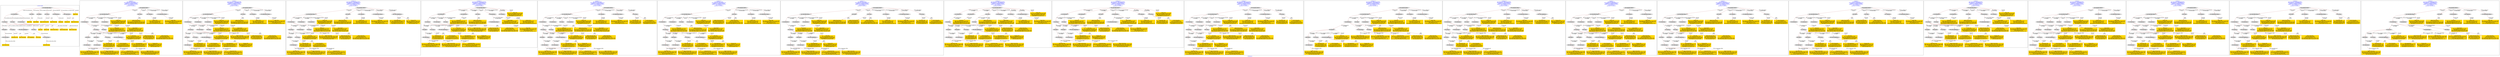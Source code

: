 digraph n0 {
fontcolor="blue"
remincross="true"
label="s02-dma.csv"
subgraph cluster_0 {
label="1-correct model"
n2[style="filled",color="white",fillcolor="lightgray",label="E12_Production1"];
n3[style="filled",color="white",fillcolor="lightgray",label="E21_Person1"];
n4[style="filled",color="white",fillcolor="lightgray",label="E55_Type2"];
n5[style="filled",color="white",fillcolor="lightgray",label="E52_Time-Span3"];
n6[style="filled",color="white",fillcolor="lightgray",label="E69_Death1"];
n7[style="filled",color="white",fillcolor="lightgray",label="E74_Group1"];
n8[style="filled",color="white",fillcolor="lightgray",label="E82_Actor_Appellation1"];
n9[style="filled",color="white",fillcolor="lightgray",label="E67_Birth1"];
n10[shape="plaintext",style="filled",fillcolor="gold",label="Artist URI"];
n11[style="filled",color="white",fillcolor="lightgray",label="E22_Man-Made_Object1"];
n12[style="filled",color="white",fillcolor="lightgray",label="E35_Title1"];
n13[style="filled",color="white",fillcolor="lightgray",label="E30_Right1"];
n14[style="filled",color="white",fillcolor="lightgray",label="E55_Type1"];
n15[style="filled",color="white",fillcolor="lightgray",label="E54_Dimension1"];
n16[style="filled",color="white",fillcolor="lightgray",label="E40_Legal_Body1"];
n17[shape="plaintext",style="filled",fillcolor="gold",label="Object_URI"];
n18[shape="plaintext",style="filled",fillcolor="gold",label="Object Rights"];
n19[shape="plaintext",style="filled",fillcolor="gold",label="Object Title"];
n20[shape="plaintext",style="filled",fillcolor="gold",label="Museum URI"];
n21[shape="plaintext",style="filled",fillcolor="gold",label="Object Link Source"];
n22[style="filled",color="white",fillcolor="lightgray",label="E52_Time-Span1"];
n23[shape="plaintext",style="filled",fillcolor="gold",label="Artist Birth Date"];
n24[style="filled",color="white",fillcolor="lightgray",label="E52_Time-Span2"];
n25[shape="plaintext",style="filled",fillcolor="gold",label="Artist Death Date"];
n26[shape="plaintext",style="filled",fillcolor="gold",label="Object Earliest Date"];
n27[shape="plaintext",style="filled",fillcolor="gold",label="Object Latest Date"];
n28[shape="plaintext",style="filled",fillcolor="gold",label="dimensions"];
n29[shape="plaintext",style="filled",fillcolor="gold",label="Object Work Type URI"];
n30[shape="plaintext",style="filled",fillcolor="gold",label="Object Work Type"];
n31[shape="plaintext",style="filled",fillcolor="gold",label="Medium URI"];
n32[shape="plaintext",style="filled",fillcolor="gold",label="Object Facet Value 1"];
n33[shape="plaintext",style="filled",fillcolor="gold",label="Nationality_URI"];
n34[shape="plaintext",style="filled",fillcolor="gold",label="Artist Nationality"];
n35[shape="plaintext",style="filled",fillcolor="gold",label="Artist Appellation"];
n36[shape="plaintext",style="filled",fillcolor="gold",label="Artist Name"];
}
subgraph cluster_1 {
label="candidate 0\nlink coherence:0.78125\nnode coherence:0.7586206896551724\nconfidence:0.5488439015164326\nmapping score:0.4848411382336722\ncost:626.019794\n-precision:0.53-recall:0.5"
n38[style="filled",color="white",fillcolor="lightgray",label="E12_Production1"];
n39[style="filled",color="white",fillcolor="lightgray",label="E21_Person1"];
n40[style="filled",color="white",fillcolor="lightgray",label="E55_Type1"];
n41[style="filled",color="white",fillcolor="lightgray",label="E67_Birth1"];
n42[style="filled",color="white",fillcolor="lightgray",label="E69_Death1"];
n43[style="filled",color="white",fillcolor="lightgray",label="E74_Group1"];
n44[style="filled",color="white",fillcolor="lightgray",label="E82_Actor_Appellation1"];
n45[style="filled",color="white",fillcolor="lightgray",label="E22_Man-Made_Object1"];
n46[style="filled",color="white",fillcolor="lightgray",label="E54_Dimension1"];
n47[style="filled",color="white",fillcolor="lightgray",label="E8_Acquisition1"];
n48[style="filled",color="white",fillcolor="lightgray",label="E33_Linguistic_Object1"];
n49[style="filled",color="white",fillcolor="lightgray",label="E55_Type3"];
n50[style="filled",color="white",fillcolor="lightgray",label="E52_Time-Span1"];
n51[style="filled",color="white",fillcolor="lightgray",label="E52_Time-Span3"];
n52[style="filled",color="white",fillcolor="lightgray",label="E57_Material1"];
n53[style="filled",color="white",fillcolor="lightgray",label="E73_Information_Object1"];
n54[shape="plaintext",style="filled",fillcolor="gold",label="Object Work Type URI\n[E55_Type,classLink,0.634]\n[E57_Material,classLink,0.172]\n[E74_Group,classLink,0.166]\n[E55_Type,label,0.028]"];
n55[shape="plaintext",style="filled",fillcolor="gold",label="Artist URI\n[E21_Person,classLink,0.456]\n[E82_Actor_Appellation,classLink,0.364]\n[E8_Acquisition,P3_has_note,0.092]\n[E30_Right,P3_has_note,0.088]"];
n56[shape="plaintext",style="filled",fillcolor="gold",label="Object_URI\n[E22_Man-Made_Object,classLink,0.896]\n[E82_Actor_Appellation,label,0.039]\n[E8_Acquisition,P3_has_note,0.033]\n[E30_Right,P3_has_note,0.031]"];
n57[shape="plaintext",style="filled",fillcolor="gold",label="Object Title\n[E73_Information_Object,P3_has_note,0.305]\n[E33_Linguistic_Object,P3_has_note,0.277]\n[E35_Title,label,0.273]\n[E22_Man-Made_Object,classLink,0.145]"];
n58[shape="plaintext",style="filled",fillcolor="gold",label="dimensions\n[E54_Dimension,P3_has_note,0.916]\n[E82_Actor_Appellation,label,0.071]\n[E73_Information_Object,P3_has_note,0.007]\n[E33_Linguistic_Object,P3_has_note,0.006]"];
n59[shape="plaintext",style="filled",fillcolor="gold",label="Object Latest Date\n[E52_Time-Span,P82_at_some_time_within,0.439]\n[E52_Time-Span,P82a_begin_of_the_begin,0.255]\n[E52_Time-Span,P82b_end_of_the_end,0.21]\n[E52_Time-Span,label,0.096]"];
n60[shape="plaintext",style="filled",fillcolor="gold",label="Artist Birth Date\n[E52_Time-Span,P82a_begin_of_the_begin,0.498]\n[E52_Time-Span,P82_at_some_time_within,0.43]\n[E52_Time-Span,label,0.037]\n[E33_Linguistic_Object,P3_has_note,0.035]"];
n61[shape="plaintext",style="filled",fillcolor="gold",label="Object Earliest Date\n[E52_Time-Span,P82_at_some_time_within,0.437]\n[E52_Time-Span,P82a_begin_of_the_begin,0.273]\n[E52_Time-Span,P82b_end_of_the_end,0.186]\n[E52_Time-Span,label,0.104]"];
n62[shape="plaintext",style="filled",fillcolor="gold",label="Object Facet Value 1\n[E55_Type,label,0.509]\n[E29_Design_or_Procedure,P3_has_note,0.442]\n[E73_Information_Object,P3_has_note,0.028]\n[E22_Man-Made_Object,P3_has_note,0.021]"];
n63[shape="plaintext",style="filled",fillcolor="gold",label="Object Rights\n[E8_Acquisition,P3_has_note,0.395]\n[E30_Right,P3_has_note,0.359]\n[E33_Linguistic_Object,P3_has_note,0.158]\n[E22_Man-Made_Object,classLink,0.088]"];
n64[shape="plaintext",style="filled",fillcolor="gold",label="Nationality_URI\n[E74_Group,classLink,0.716]\n[E55_Type,classLink,0.153]\n[E57_Material,classLink,0.085]\n[E74_Group,label,0.047]"];
n65[shape="plaintext",style="filled",fillcolor="gold",label="Artist Appellation\n[E82_Actor_Appellation,classLink,0.905]\n[E21_Person,classLink,0.067]\n[E8_Acquisition,P3_has_note,0.015]\n[E30_Right,P3_has_note,0.014]"];
n66[shape="plaintext",style="filled",fillcolor="gold",label="Medium URI\n[E57_Material,classLink,0.48]\n[E55_Type,classLink,0.374]\n[E74_Group,classLink,0.146]\n[E29_Design_or_Procedure,P3_has_note,0.0]"];
n67[shape="plaintext",style="filled",fillcolor="gold",label="Museum URI\n[E82_Actor_Appellation,label,0.312]\n[E8_Acquisition,P3_has_note,0.26]\n[E30_Right,P3_has_note,0.243]\n[E35_Title,label,0.184]"];
n68[shape="plaintext",style="filled",fillcolor="gold",label="Artist Death Date\n[E52_Time-Span,P82b_end_of_the_end,0.442]\n[E52_Time-Span,P82_at_some_time_within,0.423]\n[E52_Time-Span,label,0.068]\n[E52_Time-Span,P82a_begin_of_the_begin,0.067]"];
n69[shape="plaintext",style="filled",fillcolor="gold",label="Artist Nationality\n[E74_Group,label,0.552]\n[E74_Group,classLink,0.344]\n[E8_Acquisition,P3_has_note,0.053]\n[E30_Right,P3_has_note,0.05]"];
n70[shape="plaintext",style="filled",fillcolor="gold",label="Object Work Type\n[E55_Type,label,0.439]\n[E55_Type,classLink,0.225]\n[E73_Information_Object,P3_has_note,0.182]\n[E22_Man-Made_Object,P3_has_note,0.153]"];
}
subgraph cluster_2 {
label="candidate 1\nlink coherence:0.7741935483870968\nnode coherence:0.7586206896551724\nconfidence:0.5488439015164326\nmapping score:0.4848411382336722\ncost:625.019804\n-precision:0.55-recall:0.5"
n72[style="filled",color="white",fillcolor="lightgray",label="E12_Production1"];
n73[style="filled",color="white",fillcolor="lightgray",label="E21_Person1"];
n74[style="filled",color="white",fillcolor="lightgray",label="E52_Time-Span2"];
n75[style="filled",color="white",fillcolor="lightgray",label="E55_Type1"];
n76[style="filled",color="white",fillcolor="lightgray",label="E67_Birth1"];
n77[style="filled",color="white",fillcolor="lightgray",label="E74_Group1"];
n78[style="filled",color="white",fillcolor="lightgray",label="E82_Actor_Appellation1"];
n79[style="filled",color="white",fillcolor="lightgray",label="E22_Man-Made_Object1"];
n80[style="filled",color="white",fillcolor="lightgray",label="E54_Dimension1"];
n81[style="filled",color="white",fillcolor="lightgray",label="E8_Acquisition1"];
n82[style="filled",color="white",fillcolor="lightgray",label="E33_Linguistic_Object1"];
n83[style="filled",color="white",fillcolor="lightgray",label="E55_Type3"];
n84[style="filled",color="white",fillcolor="lightgray",label="E52_Time-Span1"];
n85[style="filled",color="white",fillcolor="lightgray",label="E57_Material1"];
n86[style="filled",color="white",fillcolor="lightgray",label="E73_Information_Object1"];
n87[shape="plaintext",style="filled",fillcolor="gold",label="Object Work Type URI\n[E55_Type,classLink,0.634]\n[E57_Material,classLink,0.172]\n[E74_Group,classLink,0.166]\n[E55_Type,label,0.028]"];
n88[shape="plaintext",style="filled",fillcolor="gold",label="Artist URI\n[E21_Person,classLink,0.456]\n[E82_Actor_Appellation,classLink,0.364]\n[E8_Acquisition,P3_has_note,0.092]\n[E30_Right,P3_has_note,0.088]"];
n89[shape="plaintext",style="filled",fillcolor="gold",label="Object_URI\n[E22_Man-Made_Object,classLink,0.896]\n[E82_Actor_Appellation,label,0.039]\n[E8_Acquisition,P3_has_note,0.033]\n[E30_Right,P3_has_note,0.031]"];
n90[shape="plaintext",style="filled",fillcolor="gold",label="Object Title\n[E73_Information_Object,P3_has_note,0.305]\n[E33_Linguistic_Object,P3_has_note,0.277]\n[E35_Title,label,0.273]\n[E22_Man-Made_Object,classLink,0.145]"];
n91[shape="plaintext",style="filled",fillcolor="gold",label="dimensions\n[E54_Dimension,P3_has_note,0.916]\n[E82_Actor_Appellation,label,0.071]\n[E73_Information_Object,P3_has_note,0.007]\n[E33_Linguistic_Object,P3_has_note,0.006]"];
n92[shape="plaintext",style="filled",fillcolor="gold",label="Artist Birth Date\n[E52_Time-Span,P82a_begin_of_the_begin,0.498]\n[E52_Time-Span,P82_at_some_time_within,0.43]\n[E52_Time-Span,label,0.037]\n[E33_Linguistic_Object,P3_has_note,0.035]"];
n93[shape="plaintext",style="filled",fillcolor="gold",label="Object Earliest Date\n[E52_Time-Span,P82_at_some_time_within,0.437]\n[E52_Time-Span,P82a_begin_of_the_begin,0.273]\n[E52_Time-Span,P82b_end_of_the_end,0.186]\n[E52_Time-Span,label,0.104]"];
n94[shape="plaintext",style="filled",fillcolor="gold",label="Object Facet Value 1\n[E55_Type,label,0.509]\n[E29_Design_or_Procedure,P3_has_note,0.442]\n[E73_Information_Object,P3_has_note,0.028]\n[E22_Man-Made_Object,P3_has_note,0.021]"];
n95[shape="plaintext",style="filled",fillcolor="gold",label="Object Latest Date\n[E52_Time-Span,P82_at_some_time_within,0.439]\n[E52_Time-Span,P82a_begin_of_the_begin,0.255]\n[E52_Time-Span,P82b_end_of_the_end,0.21]\n[E52_Time-Span,label,0.096]"];
n96[shape="plaintext",style="filled",fillcolor="gold",label="Object Rights\n[E8_Acquisition,P3_has_note,0.395]\n[E30_Right,P3_has_note,0.359]\n[E33_Linguistic_Object,P3_has_note,0.158]\n[E22_Man-Made_Object,classLink,0.088]"];
n97[shape="plaintext",style="filled",fillcolor="gold",label="Nationality_URI\n[E74_Group,classLink,0.716]\n[E55_Type,classLink,0.153]\n[E57_Material,classLink,0.085]\n[E74_Group,label,0.047]"];
n98[shape="plaintext",style="filled",fillcolor="gold",label="Artist Appellation\n[E82_Actor_Appellation,classLink,0.905]\n[E21_Person,classLink,0.067]\n[E8_Acquisition,P3_has_note,0.015]\n[E30_Right,P3_has_note,0.014]"];
n99[shape="plaintext",style="filled",fillcolor="gold",label="Medium URI\n[E57_Material,classLink,0.48]\n[E55_Type,classLink,0.374]\n[E74_Group,classLink,0.146]\n[E29_Design_or_Procedure,P3_has_note,0.0]"];
n100[shape="plaintext",style="filled",fillcolor="gold",label="Museum URI\n[E82_Actor_Appellation,label,0.312]\n[E8_Acquisition,P3_has_note,0.26]\n[E30_Right,P3_has_note,0.243]\n[E35_Title,label,0.184]"];
n101[shape="plaintext",style="filled",fillcolor="gold",label="Artist Death Date\n[E52_Time-Span,P82b_end_of_the_end,0.442]\n[E52_Time-Span,P82_at_some_time_within,0.423]\n[E52_Time-Span,label,0.068]\n[E52_Time-Span,P82a_begin_of_the_begin,0.067]"];
n102[shape="plaintext",style="filled",fillcolor="gold",label="Artist Nationality\n[E74_Group,label,0.552]\n[E74_Group,classLink,0.344]\n[E8_Acquisition,P3_has_note,0.053]\n[E30_Right,P3_has_note,0.05]"];
n103[shape="plaintext",style="filled",fillcolor="gold",label="Object Work Type\n[E55_Type,label,0.439]\n[E55_Type,classLink,0.225]\n[E73_Information_Object,P3_has_note,0.182]\n[E22_Man-Made_Object,P3_has_note,0.153]"];
}
subgraph cluster_3 {
label="candidate 10\nlink coherence:0.7419354838709677\nnode coherence:0.7586206896551724\nconfidence:0.5488439015164326\nmapping score:0.4848411382336722\ncost:724.029836\n-precision:0.52-recall:0.47"
n105[style="filled",color="white",fillcolor="lightgray",label="E12_Production1"];
n106[style="filled",color="white",fillcolor="lightgray",label="E21_Person1"];
n107[style="filled",color="white",fillcolor="lightgray",label="E52_Time-Span2"];
n108[style="filled",color="white",fillcolor="lightgray",label="E55_Type1"];
n109[style="filled",color="white",fillcolor="lightgray",label="E67_Birth1"];
n110[style="filled",color="white",fillcolor="lightgray",label="E74_Group1"];
n111[style="filled",color="white",fillcolor="lightgray",label="E22_Man-Made_Object1"];
n112[style="filled",color="white",fillcolor="lightgray",label="E54_Dimension1"];
n113[style="filled",color="white",fillcolor="lightgray",label="E8_Acquisition1"];
n114[style="filled",color="white",fillcolor="lightgray",label="E33_Linguistic_Object1"];
n115[style="filled",color="white",fillcolor="lightgray",label="E55_Type3"];
n116[style="filled",color="white",fillcolor="lightgray",label="E52_Time-Span1"];
n117[style="filled",color="white",fillcolor="lightgray",label="E57_Material1"];
n118[style="filled",color="white",fillcolor="lightgray",label="E73_Information_Object1"];
n119[style="filled",color="white",fillcolor="lightgray",label="E82_Actor_Appellation1"];
n120[shape="plaintext",style="filled",fillcolor="gold",label="Object Work Type URI\n[E55_Type,classLink,0.634]\n[E57_Material,classLink,0.172]\n[E74_Group,classLink,0.166]\n[E55_Type,label,0.028]"];
n121[shape="plaintext",style="filled",fillcolor="gold",label="Artist URI\n[E21_Person,classLink,0.456]\n[E82_Actor_Appellation,classLink,0.364]\n[E8_Acquisition,P3_has_note,0.092]\n[E30_Right,P3_has_note,0.088]"];
n122[shape="plaintext",style="filled",fillcolor="gold",label="Object_URI\n[E22_Man-Made_Object,classLink,0.896]\n[E82_Actor_Appellation,label,0.039]\n[E8_Acquisition,P3_has_note,0.033]\n[E30_Right,P3_has_note,0.031]"];
n123[shape="plaintext",style="filled",fillcolor="gold",label="Object Title\n[E73_Information_Object,P3_has_note,0.305]\n[E33_Linguistic_Object,P3_has_note,0.277]\n[E35_Title,label,0.273]\n[E22_Man-Made_Object,classLink,0.145]"];
n124[shape="plaintext",style="filled",fillcolor="gold",label="dimensions\n[E54_Dimension,P3_has_note,0.916]\n[E82_Actor_Appellation,label,0.071]\n[E73_Information_Object,P3_has_note,0.007]\n[E33_Linguistic_Object,P3_has_note,0.006]"];
n125[shape="plaintext",style="filled",fillcolor="gold",label="Artist Birth Date\n[E52_Time-Span,P82a_begin_of_the_begin,0.498]\n[E52_Time-Span,P82_at_some_time_within,0.43]\n[E52_Time-Span,label,0.037]\n[E33_Linguistic_Object,P3_has_note,0.035]"];
n126[shape="plaintext",style="filled",fillcolor="gold",label="Object Earliest Date\n[E52_Time-Span,P82_at_some_time_within,0.437]\n[E52_Time-Span,P82a_begin_of_the_begin,0.273]\n[E52_Time-Span,P82b_end_of_the_end,0.186]\n[E52_Time-Span,label,0.104]"];
n127[shape="plaintext",style="filled",fillcolor="gold",label="Object Facet Value 1\n[E55_Type,label,0.509]\n[E29_Design_or_Procedure,P3_has_note,0.442]\n[E73_Information_Object,P3_has_note,0.028]\n[E22_Man-Made_Object,P3_has_note,0.021]"];
n128[shape="plaintext",style="filled",fillcolor="gold",label="Object Latest Date\n[E52_Time-Span,P82_at_some_time_within,0.439]\n[E52_Time-Span,P82a_begin_of_the_begin,0.255]\n[E52_Time-Span,P82b_end_of_the_end,0.21]\n[E52_Time-Span,label,0.096]"];
n129[shape="plaintext",style="filled",fillcolor="gold",label="Object Rights\n[E8_Acquisition,P3_has_note,0.395]\n[E30_Right,P3_has_note,0.359]\n[E33_Linguistic_Object,P3_has_note,0.158]\n[E22_Man-Made_Object,classLink,0.088]"];
n130[shape="plaintext",style="filled",fillcolor="gold",label="Nationality_URI\n[E74_Group,classLink,0.716]\n[E55_Type,classLink,0.153]\n[E57_Material,classLink,0.085]\n[E74_Group,label,0.047]"];
n131[shape="plaintext",style="filled",fillcolor="gold",label="Artist Appellation\n[E82_Actor_Appellation,classLink,0.905]\n[E21_Person,classLink,0.067]\n[E8_Acquisition,P3_has_note,0.015]\n[E30_Right,P3_has_note,0.014]"];
n132[shape="plaintext",style="filled",fillcolor="gold",label="Medium URI\n[E57_Material,classLink,0.48]\n[E55_Type,classLink,0.374]\n[E74_Group,classLink,0.146]\n[E29_Design_or_Procedure,P3_has_note,0.0]"];
n133[shape="plaintext",style="filled",fillcolor="gold",label="Museum URI\n[E82_Actor_Appellation,label,0.312]\n[E8_Acquisition,P3_has_note,0.26]\n[E30_Right,P3_has_note,0.243]\n[E35_Title,label,0.184]"];
n134[shape="plaintext",style="filled",fillcolor="gold",label="Artist Death Date\n[E52_Time-Span,P82b_end_of_the_end,0.442]\n[E52_Time-Span,P82_at_some_time_within,0.423]\n[E52_Time-Span,label,0.068]\n[E52_Time-Span,P82a_begin_of_the_begin,0.067]"];
n135[shape="plaintext",style="filled",fillcolor="gold",label="Artist Nationality\n[E74_Group,label,0.552]\n[E74_Group,classLink,0.344]\n[E8_Acquisition,P3_has_note,0.053]\n[E30_Right,P3_has_note,0.05]"];
n136[shape="plaintext",style="filled",fillcolor="gold",label="Object Work Type\n[E55_Type,label,0.439]\n[E55_Type,classLink,0.225]\n[E73_Information_Object,P3_has_note,0.182]\n[E22_Man-Made_Object,P3_has_note,0.153]"];
}
subgraph cluster_4 {
label="candidate 11\nlink coherence:0.7333333333333333\nnode coherence:0.7586206896551724\nconfidence:0.5488439015164326\nmapping score:0.4848411382336722\ncost:624.019804\n-precision:0.57-recall:0.5"
n138[style="filled",color="white",fillcolor="lightgray",label="E12_Production1"];
n139[style="filled",color="white",fillcolor="lightgray",label="E21_Person1"];
n140[style="filled",color="white",fillcolor="lightgray",label="E52_Time-Span2"];
n141[style="filled",color="white",fillcolor="lightgray",label="E55_Type1"];
n142[style="filled",color="white",fillcolor="lightgray",label="E67_Birth1"];
n143[style="filled",color="white",fillcolor="lightgray",label="E74_Group1"];
n144[style="filled",color="white",fillcolor="lightgray",label="E82_Actor_Appellation1"];
n145[style="filled",color="white",fillcolor="lightgray",label="E22_Man-Made_Object1"];
n146[style="filled",color="white",fillcolor="lightgray",label="E54_Dimension1"];
n147[style="filled",color="white",fillcolor="lightgray",label="E55_Type2"];
n148[style="filled",color="white",fillcolor="lightgray",label="E8_Acquisition1"];
n149[style="filled",color="white",fillcolor="lightgray",label="E52_Time-Span1"];
n150[style="filled",color="white",fillcolor="lightgray",label="E57_Material1"];
n151[style="filled",color="white",fillcolor="lightgray",label="E73_Information_Object1"];
n152[shape="plaintext",style="filled",fillcolor="gold",label="Object Work Type URI\n[E55_Type,classLink,0.634]\n[E57_Material,classLink,0.172]\n[E74_Group,classLink,0.166]\n[E55_Type,label,0.028]"];
n153[shape="plaintext",style="filled",fillcolor="gold",label="Artist URI\n[E21_Person,classLink,0.456]\n[E82_Actor_Appellation,classLink,0.364]\n[E8_Acquisition,P3_has_note,0.092]\n[E30_Right,P3_has_note,0.088]"];
n154[shape="plaintext",style="filled",fillcolor="gold",label="Object_URI\n[E22_Man-Made_Object,classLink,0.896]\n[E82_Actor_Appellation,label,0.039]\n[E8_Acquisition,P3_has_note,0.033]\n[E30_Right,P3_has_note,0.031]"];
n155[shape="plaintext",style="filled",fillcolor="gold",label="Object Title\n[E73_Information_Object,P3_has_note,0.305]\n[E33_Linguistic_Object,P3_has_note,0.277]\n[E35_Title,label,0.273]\n[E22_Man-Made_Object,classLink,0.145]"];
n156[shape="plaintext",style="filled",fillcolor="gold",label="dimensions\n[E54_Dimension,P3_has_note,0.916]\n[E82_Actor_Appellation,label,0.071]\n[E73_Information_Object,P3_has_note,0.007]\n[E33_Linguistic_Object,P3_has_note,0.006]"];
n157[shape="plaintext",style="filled",fillcolor="gold",label="Artist Birth Date\n[E52_Time-Span,P82a_begin_of_the_begin,0.498]\n[E52_Time-Span,P82_at_some_time_within,0.43]\n[E52_Time-Span,label,0.037]\n[E33_Linguistic_Object,P3_has_note,0.035]"];
n158[shape="plaintext",style="filled",fillcolor="gold",label="Object Earliest Date\n[E52_Time-Span,P82_at_some_time_within,0.437]\n[E52_Time-Span,P82a_begin_of_the_begin,0.273]\n[E52_Time-Span,P82b_end_of_the_end,0.186]\n[E52_Time-Span,label,0.104]"];
n159[shape="plaintext",style="filled",fillcolor="gold",label="Object Facet Value 1\n[E55_Type,label,0.509]\n[E29_Design_or_Procedure,P3_has_note,0.442]\n[E73_Information_Object,P3_has_note,0.028]\n[E22_Man-Made_Object,P3_has_note,0.021]"];
n160[shape="plaintext",style="filled",fillcolor="gold",label="Object Latest Date\n[E52_Time-Span,P82_at_some_time_within,0.439]\n[E52_Time-Span,P82a_begin_of_the_begin,0.255]\n[E52_Time-Span,P82b_end_of_the_end,0.21]\n[E52_Time-Span,label,0.096]"];
n161[shape="plaintext",style="filled",fillcolor="gold",label="Object Rights\n[E8_Acquisition,P3_has_note,0.395]\n[E30_Right,P3_has_note,0.359]\n[E33_Linguistic_Object,P3_has_note,0.158]\n[E22_Man-Made_Object,classLink,0.088]"];
n162[shape="plaintext",style="filled",fillcolor="gold",label="Nationality_URI\n[E74_Group,classLink,0.716]\n[E55_Type,classLink,0.153]\n[E57_Material,classLink,0.085]\n[E74_Group,label,0.047]"];
n163[shape="plaintext",style="filled",fillcolor="gold",label="Artist Appellation\n[E82_Actor_Appellation,classLink,0.905]\n[E21_Person,classLink,0.067]\n[E8_Acquisition,P3_has_note,0.015]\n[E30_Right,P3_has_note,0.014]"];
n164[shape="plaintext",style="filled",fillcolor="gold",label="Medium URI\n[E57_Material,classLink,0.48]\n[E55_Type,classLink,0.374]\n[E74_Group,classLink,0.146]\n[E29_Design_or_Procedure,P3_has_note,0.0]"];
n165[shape="plaintext",style="filled",fillcolor="gold",label="Museum URI\n[E82_Actor_Appellation,label,0.312]\n[E8_Acquisition,P3_has_note,0.26]\n[E30_Right,P3_has_note,0.243]\n[E35_Title,label,0.184]"];
n166[shape="plaintext",style="filled",fillcolor="gold",label="Artist Death Date\n[E52_Time-Span,P82b_end_of_the_end,0.442]\n[E52_Time-Span,P82_at_some_time_within,0.423]\n[E52_Time-Span,label,0.068]\n[E52_Time-Span,P82a_begin_of_the_begin,0.067]"];
n167[shape="plaintext",style="filled",fillcolor="gold",label="Artist Nationality\n[E74_Group,label,0.552]\n[E74_Group,classLink,0.344]\n[E8_Acquisition,P3_has_note,0.053]\n[E30_Right,P3_has_note,0.05]"];
n168[shape="plaintext",style="filled",fillcolor="gold",label="Object Work Type\n[E55_Type,label,0.439]\n[E55_Type,classLink,0.225]\n[E73_Information_Object,P3_has_note,0.182]\n[E22_Man-Made_Object,P3_has_note,0.153]"];
}
subgraph cluster_5 {
label="candidate 12\nlink coherence:0.71875\nnode coherence:0.7586206896551724\nconfidence:0.5488439015164326\nmapping score:0.4848411382336722\ncost:725.029806\n-precision:0.5-recall:0.47"
n170[style="filled",color="white",fillcolor="lightgray",label="E12_Production1"];
n171[style="filled",color="white",fillcolor="lightgray",label="E21_Person1"];
n172[style="filled",color="white",fillcolor="lightgray",label="E55_Type1"];
n173[style="filled",color="white",fillcolor="lightgray",label="E67_Birth1"];
n174[style="filled",color="white",fillcolor="lightgray",label="E69_Death1"];
n175[style="filled",color="white",fillcolor="lightgray",label="E82_Actor_Appellation1"];
n176[style="filled",color="white",fillcolor="lightgray",label="E22_Man-Made_Object1"];
n177[style="filled",color="white",fillcolor="lightgray",label="E54_Dimension1"];
n178[style="filled",color="white",fillcolor="lightgray",label="E55_Type2"];
n179[style="filled",color="white",fillcolor="lightgray",label="E8_Acquisition1"];
n180[style="filled",color="white",fillcolor="lightgray",label="E33_Linguistic_Object1"];
n181[style="filled",color="white",fillcolor="lightgray",label="E52_Time-Span1"];
n182[style="filled",color="white",fillcolor="lightgray",label="E52_Time-Span3"];
n183[style="filled",color="white",fillcolor="lightgray",label="E57_Material1"];
n184[style="filled",color="white",fillcolor="lightgray",label="E73_Information_Object1"];
n185[style="filled",color="white",fillcolor="lightgray",label="E74_Group1"];
n186[shape="plaintext",style="filled",fillcolor="gold",label="Object Work Type URI\n[E55_Type,classLink,0.634]\n[E57_Material,classLink,0.172]\n[E74_Group,classLink,0.166]\n[E55_Type,label,0.028]"];
n187[shape="plaintext",style="filled",fillcolor="gold",label="Artist URI\n[E21_Person,classLink,0.456]\n[E82_Actor_Appellation,classLink,0.364]\n[E8_Acquisition,P3_has_note,0.092]\n[E30_Right,P3_has_note,0.088]"];
n188[shape="plaintext",style="filled",fillcolor="gold",label="Object_URI\n[E22_Man-Made_Object,classLink,0.896]\n[E82_Actor_Appellation,label,0.039]\n[E8_Acquisition,P3_has_note,0.033]\n[E30_Right,P3_has_note,0.031]"];
n189[shape="plaintext",style="filled",fillcolor="gold",label="Object Title\n[E73_Information_Object,P3_has_note,0.305]\n[E33_Linguistic_Object,P3_has_note,0.277]\n[E35_Title,label,0.273]\n[E22_Man-Made_Object,classLink,0.145]"];
n190[shape="plaintext",style="filled",fillcolor="gold",label="dimensions\n[E54_Dimension,P3_has_note,0.916]\n[E82_Actor_Appellation,label,0.071]\n[E73_Information_Object,P3_has_note,0.007]\n[E33_Linguistic_Object,P3_has_note,0.006]"];
n191[shape="plaintext",style="filled",fillcolor="gold",label="Object Latest Date\n[E52_Time-Span,P82_at_some_time_within,0.439]\n[E52_Time-Span,P82a_begin_of_the_begin,0.255]\n[E52_Time-Span,P82b_end_of_the_end,0.21]\n[E52_Time-Span,label,0.096]"];
n192[shape="plaintext",style="filled",fillcolor="gold",label="Artist Birth Date\n[E52_Time-Span,P82a_begin_of_the_begin,0.498]\n[E52_Time-Span,P82_at_some_time_within,0.43]\n[E52_Time-Span,label,0.037]\n[E33_Linguistic_Object,P3_has_note,0.035]"];
n193[shape="plaintext",style="filled",fillcolor="gold",label="Object Earliest Date\n[E52_Time-Span,P82_at_some_time_within,0.437]\n[E52_Time-Span,P82a_begin_of_the_begin,0.273]\n[E52_Time-Span,P82b_end_of_the_end,0.186]\n[E52_Time-Span,label,0.104]"];
n194[shape="plaintext",style="filled",fillcolor="gold",label="Object Facet Value 1\n[E55_Type,label,0.509]\n[E29_Design_or_Procedure,P3_has_note,0.442]\n[E73_Information_Object,P3_has_note,0.028]\n[E22_Man-Made_Object,P3_has_note,0.021]"];
n195[shape="plaintext",style="filled",fillcolor="gold",label="Object Rights\n[E8_Acquisition,P3_has_note,0.395]\n[E30_Right,P3_has_note,0.359]\n[E33_Linguistic_Object,P3_has_note,0.158]\n[E22_Man-Made_Object,classLink,0.088]"];
n196[shape="plaintext",style="filled",fillcolor="gold",label="Nationality_URI\n[E74_Group,classLink,0.716]\n[E55_Type,classLink,0.153]\n[E57_Material,classLink,0.085]\n[E74_Group,label,0.047]"];
n197[shape="plaintext",style="filled",fillcolor="gold",label="Artist Appellation\n[E82_Actor_Appellation,classLink,0.905]\n[E21_Person,classLink,0.067]\n[E8_Acquisition,P3_has_note,0.015]\n[E30_Right,P3_has_note,0.014]"];
n198[shape="plaintext",style="filled",fillcolor="gold",label="Medium URI\n[E57_Material,classLink,0.48]\n[E55_Type,classLink,0.374]\n[E74_Group,classLink,0.146]\n[E29_Design_or_Procedure,P3_has_note,0.0]"];
n199[shape="plaintext",style="filled",fillcolor="gold",label="Museum URI\n[E82_Actor_Appellation,label,0.312]\n[E8_Acquisition,P3_has_note,0.26]\n[E30_Right,P3_has_note,0.243]\n[E35_Title,label,0.184]"];
n200[shape="plaintext",style="filled",fillcolor="gold",label="Artist Death Date\n[E52_Time-Span,P82b_end_of_the_end,0.442]\n[E52_Time-Span,P82_at_some_time_within,0.423]\n[E52_Time-Span,label,0.068]\n[E52_Time-Span,P82a_begin_of_the_begin,0.067]"];
n201[shape="plaintext",style="filled",fillcolor="gold",label="Artist Nationality\n[E74_Group,label,0.552]\n[E74_Group,classLink,0.344]\n[E8_Acquisition,P3_has_note,0.053]\n[E30_Right,P3_has_note,0.05]"];
n202[shape="plaintext",style="filled",fillcolor="gold",label="Object Work Type\n[E55_Type,label,0.439]\n[E55_Type,classLink,0.225]\n[E73_Information_Object,P3_has_note,0.182]\n[E22_Man-Made_Object,P3_has_note,0.153]"];
}
subgraph cluster_6 {
label="candidate 13\nlink coherence:0.71875\nnode coherence:0.7586206896551724\nconfidence:0.5488439015164326\nmapping score:0.4848411382336722\ncost:725.029816\n-precision:0.53-recall:0.5"
n204[style="filled",color="white",fillcolor="lightgray",label="E12_Production1"];
n205[style="filled",color="white",fillcolor="lightgray",label="E21_Person1"];
n206[style="filled",color="white",fillcolor="lightgray",label="E67_Birth1"];
n207[style="filled",color="white",fillcolor="lightgray",label="E69_Death1"];
n208[style="filled",color="white",fillcolor="lightgray",label="E74_Group1"];
n209[style="filled",color="white",fillcolor="lightgray",label="E82_Actor_Appellation1"];
n210[style="filled",color="white",fillcolor="lightgray",label="E22_Man-Made_Object1"];
n211[style="filled",color="white",fillcolor="lightgray",label="E54_Dimension1"];
n212[style="filled",color="white",fillcolor="lightgray",label="E55_Type2"];
n213[style="filled",color="white",fillcolor="lightgray",label="E8_Acquisition1"];
n214[style="filled",color="white",fillcolor="lightgray",label="E33_Linguistic_Object1"];
n215[style="filled",color="white",fillcolor="lightgray",label="E52_Time-Span1"];
n216[style="filled",color="white",fillcolor="lightgray",label="E52_Time-Span3"];
n217[style="filled",color="white",fillcolor="lightgray",label="E55_Type1"];
n218[style="filled",color="white",fillcolor="lightgray",label="E57_Material1"];
n219[style="filled",color="white",fillcolor="lightgray",label="E73_Information_Object1"];
n220[shape="plaintext",style="filled",fillcolor="gold",label="Object Work Type URI\n[E55_Type,classLink,0.634]\n[E57_Material,classLink,0.172]\n[E74_Group,classLink,0.166]\n[E55_Type,label,0.028]"];
n221[shape="plaintext",style="filled",fillcolor="gold",label="Artist URI\n[E21_Person,classLink,0.456]\n[E82_Actor_Appellation,classLink,0.364]\n[E8_Acquisition,P3_has_note,0.092]\n[E30_Right,P3_has_note,0.088]"];
n222[shape="plaintext",style="filled",fillcolor="gold",label="Object_URI\n[E22_Man-Made_Object,classLink,0.896]\n[E82_Actor_Appellation,label,0.039]\n[E8_Acquisition,P3_has_note,0.033]\n[E30_Right,P3_has_note,0.031]"];
n223[shape="plaintext",style="filled",fillcolor="gold",label="Object Title\n[E73_Information_Object,P3_has_note,0.305]\n[E33_Linguistic_Object,P3_has_note,0.277]\n[E35_Title,label,0.273]\n[E22_Man-Made_Object,classLink,0.145]"];
n224[shape="plaintext",style="filled",fillcolor="gold",label="dimensions\n[E54_Dimension,P3_has_note,0.916]\n[E82_Actor_Appellation,label,0.071]\n[E73_Information_Object,P3_has_note,0.007]\n[E33_Linguistic_Object,P3_has_note,0.006]"];
n225[shape="plaintext",style="filled",fillcolor="gold",label="Object Latest Date\n[E52_Time-Span,P82_at_some_time_within,0.439]\n[E52_Time-Span,P82a_begin_of_the_begin,0.255]\n[E52_Time-Span,P82b_end_of_the_end,0.21]\n[E52_Time-Span,label,0.096]"];
n226[shape="plaintext",style="filled",fillcolor="gold",label="Artist Birth Date\n[E52_Time-Span,P82a_begin_of_the_begin,0.498]\n[E52_Time-Span,P82_at_some_time_within,0.43]\n[E52_Time-Span,label,0.037]\n[E33_Linguistic_Object,P3_has_note,0.035]"];
n227[shape="plaintext",style="filled",fillcolor="gold",label="Object Earliest Date\n[E52_Time-Span,P82_at_some_time_within,0.437]\n[E52_Time-Span,P82a_begin_of_the_begin,0.273]\n[E52_Time-Span,P82b_end_of_the_end,0.186]\n[E52_Time-Span,label,0.104]"];
n228[shape="plaintext",style="filled",fillcolor="gold",label="Object Facet Value 1\n[E55_Type,label,0.509]\n[E29_Design_or_Procedure,P3_has_note,0.442]\n[E73_Information_Object,P3_has_note,0.028]\n[E22_Man-Made_Object,P3_has_note,0.021]"];
n229[shape="plaintext",style="filled",fillcolor="gold",label="Object Rights\n[E8_Acquisition,P3_has_note,0.395]\n[E30_Right,P3_has_note,0.359]\n[E33_Linguistic_Object,P3_has_note,0.158]\n[E22_Man-Made_Object,classLink,0.088]"];
n230[shape="plaintext",style="filled",fillcolor="gold",label="Nationality_URI\n[E74_Group,classLink,0.716]\n[E55_Type,classLink,0.153]\n[E57_Material,classLink,0.085]\n[E74_Group,label,0.047]"];
n231[shape="plaintext",style="filled",fillcolor="gold",label="Artist Appellation\n[E82_Actor_Appellation,classLink,0.905]\n[E21_Person,classLink,0.067]\n[E8_Acquisition,P3_has_note,0.015]\n[E30_Right,P3_has_note,0.014]"];
n232[shape="plaintext",style="filled",fillcolor="gold",label="Medium URI\n[E57_Material,classLink,0.48]\n[E55_Type,classLink,0.374]\n[E74_Group,classLink,0.146]\n[E29_Design_or_Procedure,P3_has_note,0.0]"];
n233[shape="plaintext",style="filled",fillcolor="gold",label="Museum URI\n[E82_Actor_Appellation,label,0.312]\n[E8_Acquisition,P3_has_note,0.26]\n[E30_Right,P3_has_note,0.243]\n[E35_Title,label,0.184]"];
n234[shape="plaintext",style="filled",fillcolor="gold",label="Artist Death Date\n[E52_Time-Span,P82b_end_of_the_end,0.442]\n[E52_Time-Span,P82_at_some_time_within,0.423]\n[E52_Time-Span,label,0.068]\n[E52_Time-Span,P82a_begin_of_the_begin,0.067]"];
n235[shape="plaintext",style="filled",fillcolor="gold",label="Artist Nationality\n[E74_Group,label,0.552]\n[E74_Group,classLink,0.344]\n[E8_Acquisition,P3_has_note,0.053]\n[E30_Right,P3_has_note,0.05]"];
n236[shape="plaintext",style="filled",fillcolor="gold",label="Object Work Type\n[E55_Type,label,0.439]\n[E55_Type,classLink,0.225]\n[E73_Information_Object,P3_has_note,0.182]\n[E22_Man-Made_Object,P3_has_note,0.153]"];
}
subgraph cluster_7 {
label="candidate 14\nlink coherence:0.71875\nnode coherence:0.7586206896551724\nconfidence:0.5488439015164326\nmapping score:0.4848411382336722\ncost:824.039828\n-precision:0.5-recall:0.47"
n238[style="filled",color="white",fillcolor="lightgray",label="E12_Production1"];
n239[style="filled",color="white",fillcolor="lightgray",label="E21_Person1"];
n240[style="filled",color="white",fillcolor="lightgray",label="E67_Birth1"];
n241[style="filled",color="white",fillcolor="lightgray",label="E69_Death1"];
n242[style="filled",color="white",fillcolor="lightgray",label="E82_Actor_Appellation1"];
n243[style="filled",color="white",fillcolor="lightgray",label="E22_Man-Made_Object1"];
n244[style="filled",color="white",fillcolor="lightgray",label="E54_Dimension1"];
n245[style="filled",color="white",fillcolor="lightgray",label="E8_Acquisition1"];
n246[style="filled",color="white",fillcolor="lightgray",label="E33_Linguistic_Object1"];
n247[style="filled",color="white",fillcolor="lightgray",label="E55_Type3"];
n248[style="filled",color="white",fillcolor="lightgray",label="E52_Time-Span1"];
n249[style="filled",color="white",fillcolor="lightgray",label="E52_Time-Span3"];
n250[style="filled",color="white",fillcolor="lightgray",label="E55_Type1"];
n251[style="filled",color="white",fillcolor="lightgray",label="E57_Material1"];
n252[style="filled",color="white",fillcolor="lightgray",label="E73_Information_Object1"];
n253[style="filled",color="white",fillcolor="lightgray",label="E74_Group1"];
n254[shape="plaintext",style="filled",fillcolor="gold",label="Object Work Type URI\n[E55_Type,classLink,0.634]\n[E57_Material,classLink,0.172]\n[E74_Group,classLink,0.166]\n[E55_Type,label,0.028]"];
n255[shape="plaintext",style="filled",fillcolor="gold",label="Artist URI\n[E21_Person,classLink,0.456]\n[E82_Actor_Appellation,classLink,0.364]\n[E8_Acquisition,P3_has_note,0.092]\n[E30_Right,P3_has_note,0.088]"];
n256[shape="plaintext",style="filled",fillcolor="gold",label="Object_URI\n[E22_Man-Made_Object,classLink,0.896]\n[E82_Actor_Appellation,label,0.039]\n[E8_Acquisition,P3_has_note,0.033]\n[E30_Right,P3_has_note,0.031]"];
n257[shape="plaintext",style="filled",fillcolor="gold",label="Object Title\n[E73_Information_Object,P3_has_note,0.305]\n[E33_Linguistic_Object,P3_has_note,0.277]\n[E35_Title,label,0.273]\n[E22_Man-Made_Object,classLink,0.145]"];
n258[shape="plaintext",style="filled",fillcolor="gold",label="dimensions\n[E54_Dimension,P3_has_note,0.916]\n[E82_Actor_Appellation,label,0.071]\n[E73_Information_Object,P3_has_note,0.007]\n[E33_Linguistic_Object,P3_has_note,0.006]"];
n259[shape="plaintext",style="filled",fillcolor="gold",label="Object Latest Date\n[E52_Time-Span,P82_at_some_time_within,0.439]\n[E52_Time-Span,P82a_begin_of_the_begin,0.255]\n[E52_Time-Span,P82b_end_of_the_end,0.21]\n[E52_Time-Span,label,0.096]"];
n260[shape="plaintext",style="filled",fillcolor="gold",label="Artist Birth Date\n[E52_Time-Span,P82a_begin_of_the_begin,0.498]\n[E52_Time-Span,P82_at_some_time_within,0.43]\n[E52_Time-Span,label,0.037]\n[E33_Linguistic_Object,P3_has_note,0.035]"];
n261[shape="plaintext",style="filled",fillcolor="gold",label="Object Earliest Date\n[E52_Time-Span,P82_at_some_time_within,0.437]\n[E52_Time-Span,P82a_begin_of_the_begin,0.273]\n[E52_Time-Span,P82b_end_of_the_end,0.186]\n[E52_Time-Span,label,0.104]"];
n262[shape="plaintext",style="filled",fillcolor="gold",label="Object Facet Value 1\n[E55_Type,label,0.509]\n[E29_Design_or_Procedure,P3_has_note,0.442]\n[E73_Information_Object,P3_has_note,0.028]\n[E22_Man-Made_Object,P3_has_note,0.021]"];
n263[shape="plaintext",style="filled",fillcolor="gold",label="Object Rights\n[E8_Acquisition,P3_has_note,0.395]\n[E30_Right,P3_has_note,0.359]\n[E33_Linguistic_Object,P3_has_note,0.158]\n[E22_Man-Made_Object,classLink,0.088]"];
n264[shape="plaintext",style="filled",fillcolor="gold",label="Nationality_URI\n[E74_Group,classLink,0.716]\n[E55_Type,classLink,0.153]\n[E57_Material,classLink,0.085]\n[E74_Group,label,0.047]"];
n265[shape="plaintext",style="filled",fillcolor="gold",label="Artist Appellation\n[E82_Actor_Appellation,classLink,0.905]\n[E21_Person,classLink,0.067]\n[E8_Acquisition,P3_has_note,0.015]\n[E30_Right,P3_has_note,0.014]"];
n266[shape="plaintext",style="filled",fillcolor="gold",label="Medium URI\n[E57_Material,classLink,0.48]\n[E55_Type,classLink,0.374]\n[E74_Group,classLink,0.146]\n[E29_Design_or_Procedure,P3_has_note,0.0]"];
n267[shape="plaintext",style="filled",fillcolor="gold",label="Museum URI\n[E82_Actor_Appellation,label,0.312]\n[E8_Acquisition,P3_has_note,0.26]\n[E30_Right,P3_has_note,0.243]\n[E35_Title,label,0.184]"];
n268[shape="plaintext",style="filled",fillcolor="gold",label="Artist Death Date\n[E52_Time-Span,P82b_end_of_the_end,0.442]\n[E52_Time-Span,P82_at_some_time_within,0.423]\n[E52_Time-Span,label,0.068]\n[E52_Time-Span,P82a_begin_of_the_begin,0.067]"];
n269[shape="plaintext",style="filled",fillcolor="gold",label="Artist Nationality\n[E74_Group,label,0.552]\n[E74_Group,classLink,0.344]\n[E8_Acquisition,P3_has_note,0.053]\n[E30_Right,P3_has_note,0.05]"];
n270[shape="plaintext",style="filled",fillcolor="gold",label="Object Work Type\n[E55_Type,label,0.439]\n[E55_Type,classLink,0.225]\n[E73_Information_Object,P3_has_note,0.182]\n[E22_Man-Made_Object,P3_has_note,0.153]"];
}
subgraph cluster_8 {
label="candidate 15\nlink coherence:0.7096774193548387\nnode coherence:0.7586206896551724\nconfidence:0.5488439015164326\nmapping score:0.4848411382336722\ncost:724.019814\n-precision:0.55-recall:0.5"
n272[style="filled",color="white",fillcolor="lightgray",label="E12_Production1"];
n273[style="filled",color="white",fillcolor="lightgray",label="E21_Person1"];
n274[style="filled",color="white",fillcolor="lightgray",label="E67_Birth1"];
n275[style="filled",color="white",fillcolor="lightgray",label="E69_Death1"];
n276[style="filled",color="white",fillcolor="lightgray",label="E74_Group1"];
n277[style="filled",color="white",fillcolor="lightgray",label="E82_Actor_Appellation1"];
n278[style="filled",color="white",fillcolor="lightgray",label="E22_Man-Made_Object1"];
n279[style="filled",color="white",fillcolor="lightgray",label="E54_Dimension1"];
n280[style="filled",color="white",fillcolor="lightgray",label="E55_Type2"];
n281[style="filled",color="white",fillcolor="lightgray",label="E8_Acquisition1"];
n282[style="filled",color="white",fillcolor="lightgray",label="E52_Time-Span1"];
n283[style="filled",color="white",fillcolor="lightgray",label="E52_Time-Span3"];
n284[style="filled",color="white",fillcolor="lightgray",label="E57_Material1"];
n285[style="filled",color="white",fillcolor="lightgray",label="E73_Information_Object1"];
n286[style="filled",color="white",fillcolor="lightgray",label="E55_Type1"];
n287[shape="plaintext",style="filled",fillcolor="gold",label="Object Work Type URI\n[E55_Type,classLink,0.634]\n[E57_Material,classLink,0.172]\n[E74_Group,classLink,0.166]\n[E55_Type,label,0.028]"];
n288[shape="plaintext",style="filled",fillcolor="gold",label="Artist URI\n[E21_Person,classLink,0.456]\n[E82_Actor_Appellation,classLink,0.364]\n[E8_Acquisition,P3_has_note,0.092]\n[E30_Right,P3_has_note,0.088]"];
n289[shape="plaintext",style="filled",fillcolor="gold",label="Object_URI\n[E22_Man-Made_Object,classLink,0.896]\n[E82_Actor_Appellation,label,0.039]\n[E8_Acquisition,P3_has_note,0.033]\n[E30_Right,P3_has_note,0.031]"];
n290[shape="plaintext",style="filled",fillcolor="gold",label="Object Title\n[E73_Information_Object,P3_has_note,0.305]\n[E33_Linguistic_Object,P3_has_note,0.277]\n[E35_Title,label,0.273]\n[E22_Man-Made_Object,classLink,0.145]"];
n291[shape="plaintext",style="filled",fillcolor="gold",label="dimensions\n[E54_Dimension,P3_has_note,0.916]\n[E82_Actor_Appellation,label,0.071]\n[E73_Information_Object,P3_has_note,0.007]\n[E33_Linguistic_Object,P3_has_note,0.006]"];
n292[shape="plaintext",style="filled",fillcolor="gold",label="Object Latest Date\n[E52_Time-Span,P82_at_some_time_within,0.439]\n[E52_Time-Span,P82a_begin_of_the_begin,0.255]\n[E52_Time-Span,P82b_end_of_the_end,0.21]\n[E52_Time-Span,label,0.096]"];
n293[shape="plaintext",style="filled",fillcolor="gold",label="Artist Birth Date\n[E52_Time-Span,P82a_begin_of_the_begin,0.498]\n[E52_Time-Span,P82_at_some_time_within,0.43]\n[E52_Time-Span,label,0.037]\n[E33_Linguistic_Object,P3_has_note,0.035]"];
n294[shape="plaintext",style="filled",fillcolor="gold",label="Object Earliest Date\n[E52_Time-Span,P82_at_some_time_within,0.437]\n[E52_Time-Span,P82a_begin_of_the_begin,0.273]\n[E52_Time-Span,P82b_end_of_the_end,0.186]\n[E52_Time-Span,label,0.104]"];
n295[shape="plaintext",style="filled",fillcolor="gold",label="Object Facet Value 1\n[E55_Type,label,0.509]\n[E29_Design_or_Procedure,P3_has_note,0.442]\n[E73_Information_Object,P3_has_note,0.028]\n[E22_Man-Made_Object,P3_has_note,0.021]"];
n296[shape="plaintext",style="filled",fillcolor="gold",label="Object Rights\n[E8_Acquisition,P3_has_note,0.395]\n[E30_Right,P3_has_note,0.359]\n[E33_Linguistic_Object,P3_has_note,0.158]\n[E22_Man-Made_Object,classLink,0.088]"];
n297[shape="plaintext",style="filled",fillcolor="gold",label="Nationality_URI\n[E74_Group,classLink,0.716]\n[E55_Type,classLink,0.153]\n[E57_Material,classLink,0.085]\n[E74_Group,label,0.047]"];
n298[shape="plaintext",style="filled",fillcolor="gold",label="Artist Appellation\n[E82_Actor_Appellation,classLink,0.905]\n[E21_Person,classLink,0.067]\n[E8_Acquisition,P3_has_note,0.015]\n[E30_Right,P3_has_note,0.014]"];
n299[shape="plaintext",style="filled",fillcolor="gold",label="Medium URI\n[E57_Material,classLink,0.48]\n[E55_Type,classLink,0.374]\n[E74_Group,classLink,0.146]\n[E29_Design_or_Procedure,P3_has_note,0.0]"];
n300[shape="plaintext",style="filled",fillcolor="gold",label="Museum URI\n[E82_Actor_Appellation,label,0.312]\n[E8_Acquisition,P3_has_note,0.26]\n[E30_Right,P3_has_note,0.243]\n[E35_Title,label,0.184]"];
n301[shape="plaintext",style="filled",fillcolor="gold",label="Artist Death Date\n[E52_Time-Span,P82b_end_of_the_end,0.442]\n[E52_Time-Span,P82_at_some_time_within,0.423]\n[E52_Time-Span,label,0.068]\n[E52_Time-Span,P82a_begin_of_the_begin,0.067]"];
n302[shape="plaintext",style="filled",fillcolor="gold",label="Artist Nationality\n[E74_Group,label,0.552]\n[E74_Group,classLink,0.344]\n[E8_Acquisition,P3_has_note,0.053]\n[E30_Right,P3_has_note,0.05]"];
n303[shape="plaintext",style="filled",fillcolor="gold",label="Object Work Type\n[E55_Type,label,0.439]\n[E55_Type,classLink,0.225]\n[E73_Information_Object,P3_has_note,0.182]\n[E22_Man-Made_Object,P3_has_note,0.153]"];
}
subgraph cluster_9 {
label="candidate 16\nlink coherence:0.7096774193548387\nnode coherence:0.7586206896551724\nconfidence:0.5488439015164326\nmapping score:0.4848411382336722\ncost:724.029806\n-precision:0.52-recall:0.47"
n305[style="filled",color="white",fillcolor="lightgray",label="E12_Production1"];
n306[style="filled",color="white",fillcolor="lightgray",label="E21_Person1"];
n307[style="filled",color="white",fillcolor="lightgray",label="E55_Type1"];
n308[style="filled",color="white",fillcolor="lightgray",label="E67_Birth1"];
n309[style="filled",color="white",fillcolor="lightgray",label="E69_Death1"];
n310[style="filled",color="white",fillcolor="lightgray",label="E82_Actor_Appellation1"];
n311[style="filled",color="white",fillcolor="lightgray",label="E22_Man-Made_Object1"];
n312[style="filled",color="white",fillcolor="lightgray",label="E54_Dimension1"];
n313[style="filled",color="white",fillcolor="lightgray",label="E55_Type2"];
n314[style="filled",color="white",fillcolor="lightgray",label="E8_Acquisition1"];
n315[style="filled",color="white",fillcolor="lightgray",label="E52_Time-Span1"];
n316[style="filled",color="white",fillcolor="lightgray",label="E52_Time-Span3"];
n317[style="filled",color="white",fillcolor="lightgray",label="E57_Material1"];
n318[style="filled",color="white",fillcolor="lightgray",label="E74_Group1"];
n319[style="filled",color="white",fillcolor="lightgray",label="E73_Information_Object1"];
n320[shape="plaintext",style="filled",fillcolor="gold",label="Object Work Type URI\n[E55_Type,classLink,0.634]\n[E57_Material,classLink,0.172]\n[E74_Group,classLink,0.166]\n[E55_Type,label,0.028]"];
n321[shape="plaintext",style="filled",fillcolor="gold",label="Artist URI\n[E21_Person,classLink,0.456]\n[E82_Actor_Appellation,classLink,0.364]\n[E8_Acquisition,P3_has_note,0.092]\n[E30_Right,P3_has_note,0.088]"];
n322[shape="plaintext",style="filled",fillcolor="gold",label="Object_URI\n[E22_Man-Made_Object,classLink,0.896]\n[E82_Actor_Appellation,label,0.039]\n[E8_Acquisition,P3_has_note,0.033]\n[E30_Right,P3_has_note,0.031]"];
n323[shape="plaintext",style="filled",fillcolor="gold",label="Object Title\n[E73_Information_Object,P3_has_note,0.305]\n[E33_Linguistic_Object,P3_has_note,0.277]\n[E35_Title,label,0.273]\n[E22_Man-Made_Object,classLink,0.145]"];
n324[shape="plaintext",style="filled",fillcolor="gold",label="dimensions\n[E54_Dimension,P3_has_note,0.916]\n[E82_Actor_Appellation,label,0.071]\n[E73_Information_Object,P3_has_note,0.007]\n[E33_Linguistic_Object,P3_has_note,0.006]"];
n325[shape="plaintext",style="filled",fillcolor="gold",label="Object Latest Date\n[E52_Time-Span,P82_at_some_time_within,0.439]\n[E52_Time-Span,P82a_begin_of_the_begin,0.255]\n[E52_Time-Span,P82b_end_of_the_end,0.21]\n[E52_Time-Span,label,0.096]"];
n326[shape="plaintext",style="filled",fillcolor="gold",label="Artist Birth Date\n[E52_Time-Span,P82a_begin_of_the_begin,0.498]\n[E52_Time-Span,P82_at_some_time_within,0.43]\n[E52_Time-Span,label,0.037]\n[E33_Linguistic_Object,P3_has_note,0.035]"];
n327[shape="plaintext",style="filled",fillcolor="gold",label="Object Earliest Date\n[E52_Time-Span,P82_at_some_time_within,0.437]\n[E52_Time-Span,P82a_begin_of_the_begin,0.273]\n[E52_Time-Span,P82b_end_of_the_end,0.186]\n[E52_Time-Span,label,0.104]"];
n328[shape="plaintext",style="filled",fillcolor="gold",label="Object Facet Value 1\n[E55_Type,label,0.509]\n[E29_Design_or_Procedure,P3_has_note,0.442]\n[E73_Information_Object,P3_has_note,0.028]\n[E22_Man-Made_Object,P3_has_note,0.021]"];
n329[shape="plaintext",style="filled",fillcolor="gold",label="Object Rights\n[E8_Acquisition,P3_has_note,0.395]\n[E30_Right,P3_has_note,0.359]\n[E33_Linguistic_Object,P3_has_note,0.158]\n[E22_Man-Made_Object,classLink,0.088]"];
n330[shape="plaintext",style="filled",fillcolor="gold",label="Nationality_URI\n[E74_Group,classLink,0.716]\n[E55_Type,classLink,0.153]\n[E57_Material,classLink,0.085]\n[E74_Group,label,0.047]"];
n331[shape="plaintext",style="filled",fillcolor="gold",label="Artist Appellation\n[E82_Actor_Appellation,classLink,0.905]\n[E21_Person,classLink,0.067]\n[E8_Acquisition,P3_has_note,0.015]\n[E30_Right,P3_has_note,0.014]"];
n332[shape="plaintext",style="filled",fillcolor="gold",label="Medium URI\n[E57_Material,classLink,0.48]\n[E55_Type,classLink,0.374]\n[E74_Group,classLink,0.146]\n[E29_Design_or_Procedure,P3_has_note,0.0]"];
n333[shape="plaintext",style="filled",fillcolor="gold",label="Museum URI\n[E82_Actor_Appellation,label,0.312]\n[E8_Acquisition,P3_has_note,0.26]\n[E30_Right,P3_has_note,0.243]\n[E35_Title,label,0.184]"];
n334[shape="plaintext",style="filled",fillcolor="gold",label="Artist Death Date\n[E52_Time-Span,P82b_end_of_the_end,0.442]\n[E52_Time-Span,P82_at_some_time_within,0.423]\n[E52_Time-Span,label,0.068]\n[E52_Time-Span,P82a_begin_of_the_begin,0.067]"];
n335[shape="plaintext",style="filled",fillcolor="gold",label="Artist Nationality\n[E74_Group,label,0.552]\n[E74_Group,classLink,0.344]\n[E8_Acquisition,P3_has_note,0.053]\n[E30_Right,P3_has_note,0.05]"];
n336[shape="plaintext",style="filled",fillcolor="gold",label="Object Work Type\n[E55_Type,label,0.439]\n[E55_Type,classLink,0.225]\n[E73_Information_Object,P3_has_note,0.182]\n[E22_Man-Made_Object,P3_has_note,0.153]"];
}
subgraph cluster_10 {
label="candidate 17\nlink coherence:0.7096774193548387\nnode coherence:0.7586206896551724\nconfidence:0.5488439015164326\nmapping score:0.4848411382336722\ncost:724.029816\n-precision:0.52-recall:0.47"
n338[style="filled",color="white",fillcolor="lightgray",label="E12_Production1"];
n339[style="filled",color="white",fillcolor="lightgray",label="E21_Person1"];
n340[style="filled",color="white",fillcolor="lightgray",label="E52_Time-Span2"];
n341[style="filled",color="white",fillcolor="lightgray",label="E55_Type1"];
n342[style="filled",color="white",fillcolor="lightgray",label="E67_Birth1"];
n343[style="filled",color="white",fillcolor="lightgray",label="E82_Actor_Appellation1"];
n344[style="filled",color="white",fillcolor="lightgray",label="E22_Man-Made_Object1"];
n345[style="filled",color="white",fillcolor="lightgray",label="E54_Dimension1"];
n346[style="filled",color="white",fillcolor="lightgray",label="E55_Type2"];
n347[style="filled",color="white",fillcolor="lightgray",label="E8_Acquisition1"];
n348[style="filled",color="white",fillcolor="lightgray",label="E33_Linguistic_Object1"];
n349[style="filled",color="white",fillcolor="lightgray",label="E52_Time-Span1"];
n350[style="filled",color="white",fillcolor="lightgray",label="E57_Material1"];
n351[style="filled",color="white",fillcolor="lightgray",label="E73_Information_Object1"];
n352[style="filled",color="white",fillcolor="lightgray",label="E74_Group1"];
n353[shape="plaintext",style="filled",fillcolor="gold",label="Object Work Type URI\n[E55_Type,classLink,0.634]\n[E57_Material,classLink,0.172]\n[E74_Group,classLink,0.166]\n[E55_Type,label,0.028]"];
n354[shape="plaintext",style="filled",fillcolor="gold",label="Artist URI\n[E21_Person,classLink,0.456]\n[E82_Actor_Appellation,classLink,0.364]\n[E8_Acquisition,P3_has_note,0.092]\n[E30_Right,P3_has_note,0.088]"];
n355[shape="plaintext",style="filled",fillcolor="gold",label="Object_URI\n[E22_Man-Made_Object,classLink,0.896]\n[E82_Actor_Appellation,label,0.039]\n[E8_Acquisition,P3_has_note,0.033]\n[E30_Right,P3_has_note,0.031]"];
n356[shape="plaintext",style="filled",fillcolor="gold",label="Object Title\n[E73_Information_Object,P3_has_note,0.305]\n[E33_Linguistic_Object,P3_has_note,0.277]\n[E35_Title,label,0.273]\n[E22_Man-Made_Object,classLink,0.145]"];
n357[shape="plaintext",style="filled",fillcolor="gold",label="dimensions\n[E54_Dimension,P3_has_note,0.916]\n[E82_Actor_Appellation,label,0.071]\n[E73_Information_Object,P3_has_note,0.007]\n[E33_Linguistic_Object,P3_has_note,0.006]"];
n358[shape="plaintext",style="filled",fillcolor="gold",label="Artist Birth Date\n[E52_Time-Span,P82a_begin_of_the_begin,0.498]\n[E52_Time-Span,P82_at_some_time_within,0.43]\n[E52_Time-Span,label,0.037]\n[E33_Linguistic_Object,P3_has_note,0.035]"];
n359[shape="plaintext",style="filled",fillcolor="gold",label="Object Earliest Date\n[E52_Time-Span,P82_at_some_time_within,0.437]\n[E52_Time-Span,P82a_begin_of_the_begin,0.273]\n[E52_Time-Span,P82b_end_of_the_end,0.186]\n[E52_Time-Span,label,0.104]"];
n360[shape="plaintext",style="filled",fillcolor="gold",label="Object Facet Value 1\n[E55_Type,label,0.509]\n[E29_Design_or_Procedure,P3_has_note,0.442]\n[E73_Information_Object,P3_has_note,0.028]\n[E22_Man-Made_Object,P3_has_note,0.021]"];
n361[shape="plaintext",style="filled",fillcolor="gold",label="Object Latest Date\n[E52_Time-Span,P82_at_some_time_within,0.439]\n[E52_Time-Span,P82a_begin_of_the_begin,0.255]\n[E52_Time-Span,P82b_end_of_the_end,0.21]\n[E52_Time-Span,label,0.096]"];
n362[shape="plaintext",style="filled",fillcolor="gold",label="Object Rights\n[E8_Acquisition,P3_has_note,0.395]\n[E30_Right,P3_has_note,0.359]\n[E33_Linguistic_Object,P3_has_note,0.158]\n[E22_Man-Made_Object,classLink,0.088]"];
n363[shape="plaintext",style="filled",fillcolor="gold",label="Nationality_URI\n[E74_Group,classLink,0.716]\n[E55_Type,classLink,0.153]\n[E57_Material,classLink,0.085]\n[E74_Group,label,0.047]"];
n364[shape="plaintext",style="filled",fillcolor="gold",label="Artist Appellation\n[E82_Actor_Appellation,classLink,0.905]\n[E21_Person,classLink,0.067]\n[E8_Acquisition,P3_has_note,0.015]\n[E30_Right,P3_has_note,0.014]"];
n365[shape="plaintext",style="filled",fillcolor="gold",label="Medium URI\n[E57_Material,classLink,0.48]\n[E55_Type,classLink,0.374]\n[E74_Group,classLink,0.146]\n[E29_Design_or_Procedure,P3_has_note,0.0]"];
n366[shape="plaintext",style="filled",fillcolor="gold",label="Museum URI\n[E82_Actor_Appellation,label,0.312]\n[E8_Acquisition,P3_has_note,0.26]\n[E30_Right,P3_has_note,0.243]\n[E35_Title,label,0.184]"];
n367[shape="plaintext",style="filled",fillcolor="gold",label="Artist Death Date\n[E52_Time-Span,P82b_end_of_the_end,0.442]\n[E52_Time-Span,P82_at_some_time_within,0.423]\n[E52_Time-Span,label,0.068]\n[E52_Time-Span,P82a_begin_of_the_begin,0.067]"];
n368[shape="plaintext",style="filled",fillcolor="gold",label="Artist Nationality\n[E74_Group,label,0.552]\n[E74_Group,classLink,0.344]\n[E8_Acquisition,P3_has_note,0.053]\n[E30_Right,P3_has_note,0.05]"];
n369[shape="plaintext",style="filled",fillcolor="gold",label="Object Work Type\n[E55_Type,label,0.439]\n[E55_Type,classLink,0.225]\n[E73_Information_Object,P3_has_note,0.182]\n[E22_Man-Made_Object,P3_has_note,0.153]"];
}
subgraph cluster_11 {
label="candidate 18\nlink coherence:0.7096774193548387\nnode coherence:0.7586206896551724\nconfidence:0.5488439015164326\nmapping score:0.4848411382336722\ncost:724.029826\n-precision:0.48-recall:0.44"
n371[style="filled",color="white",fillcolor="lightgray",label="E12_Production1"];
n372[style="filled",color="white",fillcolor="lightgray",label="E21_Person1"];
n373[style="filled",color="white",fillcolor="lightgray",label="E52_Time-Span2"];
n374[style="filled",color="white",fillcolor="lightgray",label="E55_Type1"];
n375[style="filled",color="white",fillcolor="lightgray",label="E69_Death1"];
n376[style="filled",color="white",fillcolor="lightgray",label="E74_Group1"];
n377[style="filled",color="white",fillcolor="lightgray",label="E82_Actor_Appellation1"];
n378[style="filled",color="white",fillcolor="lightgray",label="E22_Man-Made_Object1"];
n379[style="filled",color="white",fillcolor="lightgray",label="E55_Type2"];
n380[style="filled",color="white",fillcolor="lightgray",label="E8_Acquisition1"];
n381[style="filled",color="white",fillcolor="lightgray",label="E33_Linguistic_Object1"];
n382[style="filled",color="white",fillcolor="lightgray",label="E52_Time-Span3"];
n383[style="filled",color="white",fillcolor="lightgray",label="E54_Dimension1"];
n384[style="filled",color="white",fillcolor="lightgray",label="E57_Material1"];
n385[style="filled",color="white",fillcolor="lightgray",label="E73_Information_Object1"];
n386[shape="plaintext",style="filled",fillcolor="gold",label="Object Work Type URI\n[E55_Type,classLink,0.634]\n[E57_Material,classLink,0.172]\n[E74_Group,classLink,0.166]\n[E55_Type,label,0.028]"];
n387[shape="plaintext",style="filled",fillcolor="gold",label="Artist URI\n[E21_Person,classLink,0.456]\n[E82_Actor_Appellation,classLink,0.364]\n[E8_Acquisition,P3_has_note,0.092]\n[E30_Right,P3_has_note,0.088]"];
n388[shape="plaintext",style="filled",fillcolor="gold",label="Object_URI\n[E22_Man-Made_Object,classLink,0.896]\n[E82_Actor_Appellation,label,0.039]\n[E8_Acquisition,P3_has_note,0.033]\n[E30_Right,P3_has_note,0.031]"];
n389[shape="plaintext",style="filled",fillcolor="gold",label="Object Title\n[E73_Information_Object,P3_has_note,0.305]\n[E33_Linguistic_Object,P3_has_note,0.277]\n[E35_Title,label,0.273]\n[E22_Man-Made_Object,classLink,0.145]"];
n390[shape="plaintext",style="filled",fillcolor="gold",label="dimensions\n[E54_Dimension,P3_has_note,0.916]\n[E82_Actor_Appellation,label,0.071]\n[E73_Information_Object,P3_has_note,0.007]\n[E33_Linguistic_Object,P3_has_note,0.006]"];
n391[shape="plaintext",style="filled",fillcolor="gold",label="Object Latest Date\n[E52_Time-Span,P82_at_some_time_within,0.439]\n[E52_Time-Span,P82a_begin_of_the_begin,0.255]\n[E52_Time-Span,P82b_end_of_the_end,0.21]\n[E52_Time-Span,label,0.096]"];
n392[shape="plaintext",style="filled",fillcolor="gold",label="Object Facet Value 1\n[E55_Type,label,0.509]\n[E29_Design_or_Procedure,P3_has_note,0.442]\n[E73_Information_Object,P3_has_note,0.028]\n[E22_Man-Made_Object,P3_has_note,0.021]"];
n393[shape="plaintext",style="filled",fillcolor="gold",label="Object Rights\n[E8_Acquisition,P3_has_note,0.395]\n[E30_Right,P3_has_note,0.359]\n[E33_Linguistic_Object,P3_has_note,0.158]\n[E22_Man-Made_Object,classLink,0.088]"];
n394[shape="plaintext",style="filled",fillcolor="gold",label="Object Earliest Date\n[E52_Time-Span,P82_at_some_time_within,0.437]\n[E52_Time-Span,P82a_begin_of_the_begin,0.273]\n[E52_Time-Span,P82b_end_of_the_end,0.186]\n[E52_Time-Span,label,0.104]"];
n395[shape="plaintext",style="filled",fillcolor="gold",label="Nationality_URI\n[E74_Group,classLink,0.716]\n[E55_Type,classLink,0.153]\n[E57_Material,classLink,0.085]\n[E74_Group,label,0.047]"];
n396[shape="plaintext",style="filled",fillcolor="gold",label="Artist Birth Date\n[E52_Time-Span,P82a_begin_of_the_begin,0.498]\n[E52_Time-Span,P82_at_some_time_within,0.43]\n[E52_Time-Span,label,0.037]\n[E33_Linguistic_Object,P3_has_note,0.035]"];
n397[shape="plaintext",style="filled",fillcolor="gold",label="Artist Death Date\n[E52_Time-Span,P82b_end_of_the_end,0.442]\n[E52_Time-Span,P82_at_some_time_within,0.423]\n[E52_Time-Span,label,0.068]\n[E52_Time-Span,P82a_begin_of_the_begin,0.067]"];
n398[shape="plaintext",style="filled",fillcolor="gold",label="Artist Appellation\n[E82_Actor_Appellation,classLink,0.905]\n[E21_Person,classLink,0.067]\n[E8_Acquisition,P3_has_note,0.015]\n[E30_Right,P3_has_note,0.014]"];
n399[shape="plaintext",style="filled",fillcolor="gold",label="Medium URI\n[E57_Material,classLink,0.48]\n[E55_Type,classLink,0.374]\n[E74_Group,classLink,0.146]\n[E29_Design_or_Procedure,P3_has_note,0.0]"];
n400[shape="plaintext",style="filled",fillcolor="gold",label="Museum URI\n[E82_Actor_Appellation,label,0.312]\n[E8_Acquisition,P3_has_note,0.26]\n[E30_Right,P3_has_note,0.243]\n[E35_Title,label,0.184]"];
n401[shape="plaintext",style="filled",fillcolor="gold",label="Artist Nationality\n[E74_Group,label,0.552]\n[E74_Group,classLink,0.344]\n[E8_Acquisition,P3_has_note,0.053]\n[E30_Right,P3_has_note,0.05]"];
n402[shape="plaintext",style="filled",fillcolor="gold",label="Object Work Type\n[E55_Type,label,0.439]\n[E55_Type,classLink,0.225]\n[E73_Information_Object,P3_has_note,0.182]\n[E22_Man-Made_Object,P3_has_note,0.153]"];
}
subgraph cluster_12 {
label="candidate 19\nlink coherence:0.7096774193548387\nnode coherence:0.7586206896551724\nconfidence:0.5488439015164326\nmapping score:0.4848411382336722\ncost:724.029836\n-precision:0.52-recall:0.47"
n404[style="filled",color="white",fillcolor="lightgray",label="E12_Production1"];
n405[style="filled",color="white",fillcolor="lightgray",label="E21_Person1"];
n406[style="filled",color="white",fillcolor="lightgray",label="E52_Time-Span2"];
n407[style="filled",color="white",fillcolor="lightgray",label="E55_Type1"];
n408[style="filled",color="white",fillcolor="lightgray",label="E67_Birth1"];
n409[style="filled",color="white",fillcolor="lightgray",label="E74_Group1"];
n410[style="filled",color="white",fillcolor="lightgray",label="E22_Man-Made_Object1"];
n411[style="filled",color="white",fillcolor="lightgray",label="E54_Dimension1"];
n412[style="filled",color="white",fillcolor="lightgray",label="E55_Type2"];
n413[style="filled",color="white",fillcolor="lightgray",label="E8_Acquisition1"];
n414[style="filled",color="white",fillcolor="lightgray",label="E33_Linguistic_Object1"];
n415[style="filled",color="white",fillcolor="lightgray",label="E52_Time-Span1"];
n416[style="filled",color="white",fillcolor="lightgray",label="E57_Material1"];
n417[style="filled",color="white",fillcolor="lightgray",label="E73_Information_Object1"];
n418[style="filled",color="white",fillcolor="lightgray",label="E82_Actor_Appellation1"];
n419[shape="plaintext",style="filled",fillcolor="gold",label="Object Work Type URI\n[E55_Type,classLink,0.634]\n[E57_Material,classLink,0.172]\n[E74_Group,classLink,0.166]\n[E55_Type,label,0.028]"];
n420[shape="plaintext",style="filled",fillcolor="gold",label="Artist URI\n[E21_Person,classLink,0.456]\n[E82_Actor_Appellation,classLink,0.364]\n[E8_Acquisition,P3_has_note,0.092]\n[E30_Right,P3_has_note,0.088]"];
n421[shape="plaintext",style="filled",fillcolor="gold",label="Object_URI\n[E22_Man-Made_Object,classLink,0.896]\n[E82_Actor_Appellation,label,0.039]\n[E8_Acquisition,P3_has_note,0.033]\n[E30_Right,P3_has_note,0.031]"];
n422[shape="plaintext",style="filled",fillcolor="gold",label="Object Title\n[E73_Information_Object,P3_has_note,0.305]\n[E33_Linguistic_Object,P3_has_note,0.277]\n[E35_Title,label,0.273]\n[E22_Man-Made_Object,classLink,0.145]"];
n423[shape="plaintext",style="filled",fillcolor="gold",label="dimensions\n[E54_Dimension,P3_has_note,0.916]\n[E82_Actor_Appellation,label,0.071]\n[E73_Information_Object,P3_has_note,0.007]\n[E33_Linguistic_Object,P3_has_note,0.006]"];
n424[shape="plaintext",style="filled",fillcolor="gold",label="Artist Birth Date\n[E52_Time-Span,P82a_begin_of_the_begin,0.498]\n[E52_Time-Span,P82_at_some_time_within,0.43]\n[E52_Time-Span,label,0.037]\n[E33_Linguistic_Object,P3_has_note,0.035]"];
n425[shape="plaintext",style="filled",fillcolor="gold",label="Object Earliest Date\n[E52_Time-Span,P82_at_some_time_within,0.437]\n[E52_Time-Span,P82a_begin_of_the_begin,0.273]\n[E52_Time-Span,P82b_end_of_the_end,0.186]\n[E52_Time-Span,label,0.104]"];
n426[shape="plaintext",style="filled",fillcolor="gold",label="Object Facet Value 1\n[E55_Type,label,0.509]\n[E29_Design_or_Procedure,P3_has_note,0.442]\n[E73_Information_Object,P3_has_note,0.028]\n[E22_Man-Made_Object,P3_has_note,0.021]"];
n427[shape="plaintext",style="filled",fillcolor="gold",label="Object Latest Date\n[E52_Time-Span,P82_at_some_time_within,0.439]\n[E52_Time-Span,P82a_begin_of_the_begin,0.255]\n[E52_Time-Span,P82b_end_of_the_end,0.21]\n[E52_Time-Span,label,0.096]"];
n428[shape="plaintext",style="filled",fillcolor="gold",label="Object Rights\n[E8_Acquisition,P3_has_note,0.395]\n[E30_Right,P3_has_note,0.359]\n[E33_Linguistic_Object,P3_has_note,0.158]\n[E22_Man-Made_Object,classLink,0.088]"];
n429[shape="plaintext",style="filled",fillcolor="gold",label="Nationality_URI\n[E74_Group,classLink,0.716]\n[E55_Type,classLink,0.153]\n[E57_Material,classLink,0.085]\n[E74_Group,label,0.047]"];
n430[shape="plaintext",style="filled",fillcolor="gold",label="Artist Appellation\n[E82_Actor_Appellation,classLink,0.905]\n[E21_Person,classLink,0.067]\n[E8_Acquisition,P3_has_note,0.015]\n[E30_Right,P3_has_note,0.014]"];
n431[shape="plaintext",style="filled",fillcolor="gold",label="Medium URI\n[E57_Material,classLink,0.48]\n[E55_Type,classLink,0.374]\n[E74_Group,classLink,0.146]\n[E29_Design_or_Procedure,P3_has_note,0.0]"];
n432[shape="plaintext",style="filled",fillcolor="gold",label="Museum URI\n[E82_Actor_Appellation,label,0.312]\n[E8_Acquisition,P3_has_note,0.26]\n[E30_Right,P3_has_note,0.243]\n[E35_Title,label,0.184]"];
n433[shape="plaintext",style="filled",fillcolor="gold",label="Artist Death Date\n[E52_Time-Span,P82b_end_of_the_end,0.442]\n[E52_Time-Span,P82_at_some_time_within,0.423]\n[E52_Time-Span,label,0.068]\n[E52_Time-Span,P82a_begin_of_the_begin,0.067]"];
n434[shape="plaintext",style="filled",fillcolor="gold",label="Artist Nationality\n[E74_Group,label,0.552]\n[E74_Group,classLink,0.344]\n[E8_Acquisition,P3_has_note,0.053]\n[E30_Right,P3_has_note,0.05]"];
n435[shape="plaintext",style="filled",fillcolor="gold",label="Object Work Type\n[E55_Type,label,0.439]\n[E55_Type,classLink,0.225]\n[E73_Information_Object,P3_has_note,0.182]\n[E22_Man-Made_Object,P3_has_note,0.153]"];
}
subgraph cluster_13 {
label="candidate 2\nlink coherence:0.75\nnode coherence:0.7586206896551724\nconfidence:0.5488439015164326\nmapping score:0.4848411382336722\ncost:626.019794\n-precision:0.53-recall:0.5"
n437[style="filled",color="white",fillcolor="lightgray",label="E12_Production1"];
n438[style="filled",color="white",fillcolor="lightgray",label="E21_Person1"];
n439[style="filled",color="white",fillcolor="lightgray",label="E55_Type1"];
n440[style="filled",color="white",fillcolor="lightgray",label="E67_Birth1"];
n441[style="filled",color="white",fillcolor="lightgray",label="E69_Death1"];
n442[style="filled",color="white",fillcolor="lightgray",label="E74_Group1"];
n443[style="filled",color="white",fillcolor="lightgray",label="E82_Actor_Appellation1"];
n444[style="filled",color="white",fillcolor="lightgray",label="E22_Man-Made_Object1"];
n445[style="filled",color="white",fillcolor="lightgray",label="E54_Dimension1"];
n446[style="filled",color="white",fillcolor="lightgray",label="E55_Type2"];
n447[style="filled",color="white",fillcolor="lightgray",label="E8_Acquisition1"];
n448[style="filled",color="white",fillcolor="lightgray",label="E33_Linguistic_Object1"];
n449[style="filled",color="white",fillcolor="lightgray",label="E52_Time-Span1"];
n450[style="filled",color="white",fillcolor="lightgray",label="E52_Time-Span3"];
n451[style="filled",color="white",fillcolor="lightgray",label="E57_Material1"];
n452[style="filled",color="white",fillcolor="lightgray",label="E73_Information_Object1"];
n453[shape="plaintext",style="filled",fillcolor="gold",label="Object Work Type URI\n[E55_Type,classLink,0.634]\n[E57_Material,classLink,0.172]\n[E74_Group,classLink,0.166]\n[E55_Type,label,0.028]"];
n454[shape="plaintext",style="filled",fillcolor="gold",label="Artist URI\n[E21_Person,classLink,0.456]\n[E82_Actor_Appellation,classLink,0.364]\n[E8_Acquisition,P3_has_note,0.092]\n[E30_Right,P3_has_note,0.088]"];
n455[shape="plaintext",style="filled",fillcolor="gold",label="Object_URI\n[E22_Man-Made_Object,classLink,0.896]\n[E82_Actor_Appellation,label,0.039]\n[E8_Acquisition,P3_has_note,0.033]\n[E30_Right,P3_has_note,0.031]"];
n456[shape="plaintext",style="filled",fillcolor="gold",label="Object Title\n[E73_Information_Object,P3_has_note,0.305]\n[E33_Linguistic_Object,P3_has_note,0.277]\n[E35_Title,label,0.273]\n[E22_Man-Made_Object,classLink,0.145]"];
n457[shape="plaintext",style="filled",fillcolor="gold",label="dimensions\n[E54_Dimension,P3_has_note,0.916]\n[E82_Actor_Appellation,label,0.071]\n[E73_Information_Object,P3_has_note,0.007]\n[E33_Linguistic_Object,P3_has_note,0.006]"];
n458[shape="plaintext",style="filled",fillcolor="gold",label="Object Latest Date\n[E52_Time-Span,P82_at_some_time_within,0.439]\n[E52_Time-Span,P82a_begin_of_the_begin,0.255]\n[E52_Time-Span,P82b_end_of_the_end,0.21]\n[E52_Time-Span,label,0.096]"];
n459[shape="plaintext",style="filled",fillcolor="gold",label="Artist Birth Date\n[E52_Time-Span,P82a_begin_of_the_begin,0.498]\n[E52_Time-Span,P82_at_some_time_within,0.43]\n[E52_Time-Span,label,0.037]\n[E33_Linguistic_Object,P3_has_note,0.035]"];
n460[shape="plaintext",style="filled",fillcolor="gold",label="Object Earliest Date\n[E52_Time-Span,P82_at_some_time_within,0.437]\n[E52_Time-Span,P82a_begin_of_the_begin,0.273]\n[E52_Time-Span,P82b_end_of_the_end,0.186]\n[E52_Time-Span,label,0.104]"];
n461[shape="plaintext",style="filled",fillcolor="gold",label="Object Facet Value 1\n[E55_Type,label,0.509]\n[E29_Design_or_Procedure,P3_has_note,0.442]\n[E73_Information_Object,P3_has_note,0.028]\n[E22_Man-Made_Object,P3_has_note,0.021]"];
n462[shape="plaintext",style="filled",fillcolor="gold",label="Object Rights\n[E8_Acquisition,P3_has_note,0.395]\n[E30_Right,P3_has_note,0.359]\n[E33_Linguistic_Object,P3_has_note,0.158]\n[E22_Man-Made_Object,classLink,0.088]"];
n463[shape="plaintext",style="filled",fillcolor="gold",label="Nationality_URI\n[E74_Group,classLink,0.716]\n[E55_Type,classLink,0.153]\n[E57_Material,classLink,0.085]\n[E74_Group,label,0.047]"];
n464[shape="plaintext",style="filled",fillcolor="gold",label="Artist Appellation\n[E82_Actor_Appellation,classLink,0.905]\n[E21_Person,classLink,0.067]\n[E8_Acquisition,P3_has_note,0.015]\n[E30_Right,P3_has_note,0.014]"];
n465[shape="plaintext",style="filled",fillcolor="gold",label="Medium URI\n[E57_Material,classLink,0.48]\n[E55_Type,classLink,0.374]\n[E74_Group,classLink,0.146]\n[E29_Design_or_Procedure,P3_has_note,0.0]"];
n466[shape="plaintext",style="filled",fillcolor="gold",label="Museum URI\n[E82_Actor_Appellation,label,0.312]\n[E8_Acquisition,P3_has_note,0.26]\n[E30_Right,P3_has_note,0.243]\n[E35_Title,label,0.184]"];
n467[shape="plaintext",style="filled",fillcolor="gold",label="Artist Death Date\n[E52_Time-Span,P82b_end_of_the_end,0.442]\n[E52_Time-Span,P82_at_some_time_within,0.423]\n[E52_Time-Span,label,0.068]\n[E52_Time-Span,P82a_begin_of_the_begin,0.067]"];
n468[shape="plaintext",style="filled",fillcolor="gold",label="Artist Nationality\n[E74_Group,label,0.552]\n[E74_Group,classLink,0.344]\n[E8_Acquisition,P3_has_note,0.053]\n[E30_Right,P3_has_note,0.05]"];
n469[shape="plaintext",style="filled",fillcolor="gold",label="Object Work Type\n[E55_Type,label,0.439]\n[E55_Type,classLink,0.225]\n[E73_Information_Object,P3_has_note,0.182]\n[E22_Man-Made_Object,P3_has_note,0.153]"];
}
subgraph cluster_14 {
label="candidate 3\nlink coherence:0.75\nnode coherence:0.7586206896551724\nconfidence:0.5488439015164326\nmapping score:0.4848411382336722\ncost:725.029806\n-precision:0.5-recall:0.47"
n471[style="filled",color="white",fillcolor="lightgray",label="E12_Production1"];
n472[style="filled",color="white",fillcolor="lightgray",label="E21_Person1"];
n473[style="filled",color="white",fillcolor="lightgray",label="E55_Type1"];
n474[style="filled",color="white",fillcolor="lightgray",label="E67_Birth1"];
n475[style="filled",color="white",fillcolor="lightgray",label="E69_Death1"];
n476[style="filled",color="white",fillcolor="lightgray",label="E82_Actor_Appellation1"];
n477[style="filled",color="white",fillcolor="lightgray",label="E22_Man-Made_Object1"];
n478[style="filled",color="white",fillcolor="lightgray",label="E54_Dimension1"];
n479[style="filled",color="white",fillcolor="lightgray",label="E8_Acquisition1"];
n480[style="filled",color="white",fillcolor="lightgray",label="E33_Linguistic_Object1"];
n481[style="filled",color="white",fillcolor="lightgray",label="E55_Type3"];
n482[style="filled",color="white",fillcolor="lightgray",label="E52_Time-Span1"];
n483[style="filled",color="white",fillcolor="lightgray",label="E52_Time-Span3"];
n484[style="filled",color="white",fillcolor="lightgray",label="E57_Material1"];
n485[style="filled",color="white",fillcolor="lightgray",label="E73_Information_Object1"];
n486[style="filled",color="white",fillcolor="lightgray",label="E74_Group1"];
n487[shape="plaintext",style="filled",fillcolor="gold",label="Object Work Type URI\n[E55_Type,classLink,0.634]\n[E57_Material,classLink,0.172]\n[E74_Group,classLink,0.166]\n[E55_Type,label,0.028]"];
n488[shape="plaintext",style="filled",fillcolor="gold",label="Artist URI\n[E21_Person,classLink,0.456]\n[E82_Actor_Appellation,classLink,0.364]\n[E8_Acquisition,P3_has_note,0.092]\n[E30_Right,P3_has_note,0.088]"];
n489[shape="plaintext",style="filled",fillcolor="gold",label="Object_URI\n[E22_Man-Made_Object,classLink,0.896]\n[E82_Actor_Appellation,label,0.039]\n[E8_Acquisition,P3_has_note,0.033]\n[E30_Right,P3_has_note,0.031]"];
n490[shape="plaintext",style="filled",fillcolor="gold",label="Object Title\n[E73_Information_Object,P3_has_note,0.305]\n[E33_Linguistic_Object,P3_has_note,0.277]\n[E35_Title,label,0.273]\n[E22_Man-Made_Object,classLink,0.145]"];
n491[shape="plaintext",style="filled",fillcolor="gold",label="dimensions\n[E54_Dimension,P3_has_note,0.916]\n[E82_Actor_Appellation,label,0.071]\n[E73_Information_Object,P3_has_note,0.007]\n[E33_Linguistic_Object,P3_has_note,0.006]"];
n492[shape="plaintext",style="filled",fillcolor="gold",label="Object Latest Date\n[E52_Time-Span,P82_at_some_time_within,0.439]\n[E52_Time-Span,P82a_begin_of_the_begin,0.255]\n[E52_Time-Span,P82b_end_of_the_end,0.21]\n[E52_Time-Span,label,0.096]"];
n493[shape="plaintext",style="filled",fillcolor="gold",label="Artist Birth Date\n[E52_Time-Span,P82a_begin_of_the_begin,0.498]\n[E52_Time-Span,P82_at_some_time_within,0.43]\n[E52_Time-Span,label,0.037]\n[E33_Linguistic_Object,P3_has_note,0.035]"];
n494[shape="plaintext",style="filled",fillcolor="gold",label="Object Earliest Date\n[E52_Time-Span,P82_at_some_time_within,0.437]\n[E52_Time-Span,P82a_begin_of_the_begin,0.273]\n[E52_Time-Span,P82b_end_of_the_end,0.186]\n[E52_Time-Span,label,0.104]"];
n495[shape="plaintext",style="filled",fillcolor="gold",label="Object Facet Value 1\n[E55_Type,label,0.509]\n[E29_Design_or_Procedure,P3_has_note,0.442]\n[E73_Information_Object,P3_has_note,0.028]\n[E22_Man-Made_Object,P3_has_note,0.021]"];
n496[shape="plaintext",style="filled",fillcolor="gold",label="Object Rights\n[E8_Acquisition,P3_has_note,0.395]\n[E30_Right,P3_has_note,0.359]\n[E33_Linguistic_Object,P3_has_note,0.158]\n[E22_Man-Made_Object,classLink,0.088]"];
n497[shape="plaintext",style="filled",fillcolor="gold",label="Nationality_URI\n[E74_Group,classLink,0.716]\n[E55_Type,classLink,0.153]\n[E57_Material,classLink,0.085]\n[E74_Group,label,0.047]"];
n498[shape="plaintext",style="filled",fillcolor="gold",label="Artist Appellation\n[E82_Actor_Appellation,classLink,0.905]\n[E21_Person,classLink,0.067]\n[E8_Acquisition,P3_has_note,0.015]\n[E30_Right,P3_has_note,0.014]"];
n499[shape="plaintext",style="filled",fillcolor="gold",label="Medium URI\n[E57_Material,classLink,0.48]\n[E55_Type,classLink,0.374]\n[E74_Group,classLink,0.146]\n[E29_Design_or_Procedure,P3_has_note,0.0]"];
n500[shape="plaintext",style="filled",fillcolor="gold",label="Museum URI\n[E82_Actor_Appellation,label,0.312]\n[E8_Acquisition,P3_has_note,0.26]\n[E30_Right,P3_has_note,0.243]\n[E35_Title,label,0.184]"];
n501[shape="plaintext",style="filled",fillcolor="gold",label="Artist Death Date\n[E52_Time-Span,P82b_end_of_the_end,0.442]\n[E52_Time-Span,P82_at_some_time_within,0.423]\n[E52_Time-Span,label,0.068]\n[E52_Time-Span,P82a_begin_of_the_begin,0.067]"];
n502[shape="plaintext",style="filled",fillcolor="gold",label="Artist Nationality\n[E74_Group,label,0.552]\n[E74_Group,classLink,0.344]\n[E8_Acquisition,P3_has_note,0.053]\n[E30_Right,P3_has_note,0.05]"];
n503[shape="plaintext",style="filled",fillcolor="gold",label="Object Work Type\n[E55_Type,label,0.439]\n[E55_Type,classLink,0.225]\n[E73_Information_Object,P3_has_note,0.182]\n[E22_Man-Made_Object,P3_has_note,0.153]"];
}
subgraph cluster_15 {
label="candidate 4\nlink coherence:0.75\nnode coherence:0.7586206896551724\nconfidence:0.5488439015164326\nmapping score:0.4848411382336722\ncost:725.029816\n-precision:0.53-recall:0.5"
n505[style="filled",color="white",fillcolor="lightgray",label="E12_Production1"];
n506[style="filled",color="white",fillcolor="lightgray",label="E21_Person1"];
n507[style="filled",color="white",fillcolor="lightgray",label="E67_Birth1"];
n508[style="filled",color="white",fillcolor="lightgray",label="E69_Death1"];
n509[style="filled",color="white",fillcolor="lightgray",label="E74_Group1"];
n510[style="filled",color="white",fillcolor="lightgray",label="E82_Actor_Appellation1"];
n511[style="filled",color="white",fillcolor="lightgray",label="E22_Man-Made_Object1"];
n512[style="filled",color="white",fillcolor="lightgray",label="E54_Dimension1"];
n513[style="filled",color="white",fillcolor="lightgray",label="E8_Acquisition1"];
n514[style="filled",color="white",fillcolor="lightgray",label="E33_Linguistic_Object1"];
n515[style="filled",color="white",fillcolor="lightgray",label="E55_Type3"];
n516[style="filled",color="white",fillcolor="lightgray",label="E52_Time-Span1"];
n517[style="filled",color="white",fillcolor="lightgray",label="E52_Time-Span3"];
n518[style="filled",color="white",fillcolor="lightgray",label="E55_Type1"];
n519[style="filled",color="white",fillcolor="lightgray",label="E57_Material1"];
n520[style="filled",color="white",fillcolor="lightgray",label="E73_Information_Object1"];
n521[shape="plaintext",style="filled",fillcolor="gold",label="Object Work Type URI\n[E55_Type,classLink,0.634]\n[E57_Material,classLink,0.172]\n[E74_Group,classLink,0.166]\n[E55_Type,label,0.028]"];
n522[shape="plaintext",style="filled",fillcolor="gold",label="Artist URI\n[E21_Person,classLink,0.456]\n[E82_Actor_Appellation,classLink,0.364]\n[E8_Acquisition,P3_has_note,0.092]\n[E30_Right,P3_has_note,0.088]"];
n523[shape="plaintext",style="filled",fillcolor="gold",label="Object_URI\n[E22_Man-Made_Object,classLink,0.896]\n[E82_Actor_Appellation,label,0.039]\n[E8_Acquisition,P3_has_note,0.033]\n[E30_Right,P3_has_note,0.031]"];
n524[shape="plaintext",style="filled",fillcolor="gold",label="Object Title\n[E73_Information_Object,P3_has_note,0.305]\n[E33_Linguistic_Object,P3_has_note,0.277]\n[E35_Title,label,0.273]\n[E22_Man-Made_Object,classLink,0.145]"];
n525[shape="plaintext",style="filled",fillcolor="gold",label="dimensions\n[E54_Dimension,P3_has_note,0.916]\n[E82_Actor_Appellation,label,0.071]\n[E73_Information_Object,P3_has_note,0.007]\n[E33_Linguistic_Object,P3_has_note,0.006]"];
n526[shape="plaintext",style="filled",fillcolor="gold",label="Object Latest Date\n[E52_Time-Span,P82_at_some_time_within,0.439]\n[E52_Time-Span,P82a_begin_of_the_begin,0.255]\n[E52_Time-Span,P82b_end_of_the_end,0.21]\n[E52_Time-Span,label,0.096]"];
n527[shape="plaintext",style="filled",fillcolor="gold",label="Artist Birth Date\n[E52_Time-Span,P82a_begin_of_the_begin,0.498]\n[E52_Time-Span,P82_at_some_time_within,0.43]\n[E52_Time-Span,label,0.037]\n[E33_Linguistic_Object,P3_has_note,0.035]"];
n528[shape="plaintext",style="filled",fillcolor="gold",label="Object Earliest Date\n[E52_Time-Span,P82_at_some_time_within,0.437]\n[E52_Time-Span,P82a_begin_of_the_begin,0.273]\n[E52_Time-Span,P82b_end_of_the_end,0.186]\n[E52_Time-Span,label,0.104]"];
n529[shape="plaintext",style="filled",fillcolor="gold",label="Object Facet Value 1\n[E55_Type,label,0.509]\n[E29_Design_or_Procedure,P3_has_note,0.442]\n[E73_Information_Object,P3_has_note,0.028]\n[E22_Man-Made_Object,P3_has_note,0.021]"];
n530[shape="plaintext",style="filled",fillcolor="gold",label="Object Rights\n[E8_Acquisition,P3_has_note,0.395]\n[E30_Right,P3_has_note,0.359]\n[E33_Linguistic_Object,P3_has_note,0.158]\n[E22_Man-Made_Object,classLink,0.088]"];
n531[shape="plaintext",style="filled",fillcolor="gold",label="Nationality_URI\n[E74_Group,classLink,0.716]\n[E55_Type,classLink,0.153]\n[E57_Material,classLink,0.085]\n[E74_Group,label,0.047]"];
n532[shape="plaintext",style="filled",fillcolor="gold",label="Artist Appellation\n[E82_Actor_Appellation,classLink,0.905]\n[E21_Person,classLink,0.067]\n[E8_Acquisition,P3_has_note,0.015]\n[E30_Right,P3_has_note,0.014]"];
n533[shape="plaintext",style="filled",fillcolor="gold",label="Medium URI\n[E57_Material,classLink,0.48]\n[E55_Type,classLink,0.374]\n[E74_Group,classLink,0.146]\n[E29_Design_or_Procedure,P3_has_note,0.0]"];
n534[shape="plaintext",style="filled",fillcolor="gold",label="Museum URI\n[E82_Actor_Appellation,label,0.312]\n[E8_Acquisition,P3_has_note,0.26]\n[E30_Right,P3_has_note,0.243]\n[E35_Title,label,0.184]"];
n535[shape="plaintext",style="filled",fillcolor="gold",label="Artist Death Date\n[E52_Time-Span,P82b_end_of_the_end,0.442]\n[E52_Time-Span,P82_at_some_time_within,0.423]\n[E52_Time-Span,label,0.068]\n[E52_Time-Span,P82a_begin_of_the_begin,0.067]"];
n536[shape="plaintext",style="filled",fillcolor="gold",label="Artist Nationality\n[E74_Group,label,0.552]\n[E74_Group,classLink,0.344]\n[E8_Acquisition,P3_has_note,0.053]\n[E30_Right,P3_has_note,0.05]"];
n537[shape="plaintext",style="filled",fillcolor="gold",label="Object Work Type\n[E55_Type,label,0.439]\n[E55_Type,classLink,0.225]\n[E73_Information_Object,P3_has_note,0.182]\n[E22_Man-Made_Object,P3_has_note,0.153]"];
}
subgraph cluster_16 {
label="candidate 5\nlink coherence:0.7419354838709677\nnode coherence:0.7586206896551724\nconfidence:0.5488439015164326\nmapping score:0.4848411382336722\ncost:625.019794\n-precision:0.55-recall:0.5"
n539[style="filled",color="white",fillcolor="lightgray",label="E12_Production1"];
n540[style="filled",color="white",fillcolor="lightgray",label="E21_Person1"];
n541[style="filled",color="white",fillcolor="lightgray",label="E55_Type1"];
n542[style="filled",color="white",fillcolor="lightgray",label="E67_Birth1"];
n543[style="filled",color="white",fillcolor="lightgray",label="E69_Death1"];
n544[style="filled",color="white",fillcolor="lightgray",label="E74_Group1"];
n545[style="filled",color="white",fillcolor="lightgray",label="E82_Actor_Appellation1"];
n546[style="filled",color="white",fillcolor="lightgray",label="E22_Man-Made_Object1"];
n547[style="filled",color="white",fillcolor="lightgray",label="E54_Dimension1"];
n548[style="filled",color="white",fillcolor="lightgray",label="E55_Type2"];
n549[style="filled",color="white",fillcolor="lightgray",label="E8_Acquisition1"];
n550[style="filled",color="white",fillcolor="lightgray",label="E52_Time-Span1"];
n551[style="filled",color="white",fillcolor="lightgray",label="E52_Time-Span3"];
n552[style="filled",color="white",fillcolor="lightgray",label="E57_Material1"];
n553[style="filled",color="white",fillcolor="lightgray",label="E73_Information_Object1"];
n554[shape="plaintext",style="filled",fillcolor="gold",label="Object Work Type URI\n[E55_Type,classLink,0.634]\n[E57_Material,classLink,0.172]\n[E74_Group,classLink,0.166]\n[E55_Type,label,0.028]"];
n555[shape="plaintext",style="filled",fillcolor="gold",label="Artist URI\n[E21_Person,classLink,0.456]\n[E82_Actor_Appellation,classLink,0.364]\n[E8_Acquisition,P3_has_note,0.092]\n[E30_Right,P3_has_note,0.088]"];
n556[shape="plaintext",style="filled",fillcolor="gold",label="Object_URI\n[E22_Man-Made_Object,classLink,0.896]\n[E82_Actor_Appellation,label,0.039]\n[E8_Acquisition,P3_has_note,0.033]\n[E30_Right,P3_has_note,0.031]"];
n557[shape="plaintext",style="filled",fillcolor="gold",label="Object Title\n[E73_Information_Object,P3_has_note,0.305]\n[E33_Linguistic_Object,P3_has_note,0.277]\n[E35_Title,label,0.273]\n[E22_Man-Made_Object,classLink,0.145]"];
n558[shape="plaintext",style="filled",fillcolor="gold",label="dimensions\n[E54_Dimension,P3_has_note,0.916]\n[E82_Actor_Appellation,label,0.071]\n[E73_Information_Object,P3_has_note,0.007]\n[E33_Linguistic_Object,P3_has_note,0.006]"];
n559[shape="plaintext",style="filled",fillcolor="gold",label="Object Latest Date\n[E52_Time-Span,P82_at_some_time_within,0.439]\n[E52_Time-Span,P82a_begin_of_the_begin,0.255]\n[E52_Time-Span,P82b_end_of_the_end,0.21]\n[E52_Time-Span,label,0.096]"];
n560[shape="plaintext",style="filled",fillcolor="gold",label="Artist Birth Date\n[E52_Time-Span,P82a_begin_of_the_begin,0.498]\n[E52_Time-Span,P82_at_some_time_within,0.43]\n[E52_Time-Span,label,0.037]\n[E33_Linguistic_Object,P3_has_note,0.035]"];
n561[shape="plaintext",style="filled",fillcolor="gold",label="Object Earliest Date\n[E52_Time-Span,P82_at_some_time_within,0.437]\n[E52_Time-Span,P82a_begin_of_the_begin,0.273]\n[E52_Time-Span,P82b_end_of_the_end,0.186]\n[E52_Time-Span,label,0.104]"];
n562[shape="plaintext",style="filled",fillcolor="gold",label="Object Facet Value 1\n[E55_Type,label,0.509]\n[E29_Design_or_Procedure,P3_has_note,0.442]\n[E73_Information_Object,P3_has_note,0.028]\n[E22_Man-Made_Object,P3_has_note,0.021]"];
n563[shape="plaintext",style="filled",fillcolor="gold",label="Object Rights\n[E8_Acquisition,P3_has_note,0.395]\n[E30_Right,P3_has_note,0.359]\n[E33_Linguistic_Object,P3_has_note,0.158]\n[E22_Man-Made_Object,classLink,0.088]"];
n564[shape="plaintext",style="filled",fillcolor="gold",label="Nationality_URI\n[E74_Group,classLink,0.716]\n[E55_Type,classLink,0.153]\n[E57_Material,classLink,0.085]\n[E74_Group,label,0.047]"];
n565[shape="plaintext",style="filled",fillcolor="gold",label="Artist Appellation\n[E82_Actor_Appellation,classLink,0.905]\n[E21_Person,classLink,0.067]\n[E8_Acquisition,P3_has_note,0.015]\n[E30_Right,P3_has_note,0.014]"];
n566[shape="plaintext",style="filled",fillcolor="gold",label="Medium URI\n[E57_Material,classLink,0.48]\n[E55_Type,classLink,0.374]\n[E74_Group,classLink,0.146]\n[E29_Design_or_Procedure,P3_has_note,0.0]"];
n567[shape="plaintext",style="filled",fillcolor="gold",label="Museum URI\n[E82_Actor_Appellation,label,0.312]\n[E8_Acquisition,P3_has_note,0.26]\n[E30_Right,P3_has_note,0.243]\n[E35_Title,label,0.184]"];
n568[shape="plaintext",style="filled",fillcolor="gold",label="Artist Death Date\n[E52_Time-Span,P82b_end_of_the_end,0.442]\n[E52_Time-Span,P82_at_some_time_within,0.423]\n[E52_Time-Span,label,0.068]\n[E52_Time-Span,P82a_begin_of_the_begin,0.067]"];
n569[shape="plaintext",style="filled",fillcolor="gold",label="Artist Nationality\n[E74_Group,label,0.552]\n[E74_Group,classLink,0.344]\n[E8_Acquisition,P3_has_note,0.053]\n[E30_Right,P3_has_note,0.05]"];
n570[shape="plaintext",style="filled",fillcolor="gold",label="Object Work Type\n[E55_Type,label,0.439]\n[E55_Type,classLink,0.225]\n[E73_Information_Object,P3_has_note,0.182]\n[E22_Man-Made_Object,P3_has_note,0.153]"];
}
subgraph cluster_17 {
label="candidate 6\nlink coherence:0.7419354838709677\nnode coherence:0.7586206896551724\nconfidence:0.5488439015164326\nmapping score:0.4848411382336722\ncost:625.019804\n-precision:0.55-recall:0.5"
n572[style="filled",color="white",fillcolor="lightgray",label="E12_Production1"];
n573[style="filled",color="white",fillcolor="lightgray",label="E21_Person1"];
n574[style="filled",color="white",fillcolor="lightgray",label="E52_Time-Span2"];
n575[style="filled",color="white",fillcolor="lightgray",label="E55_Type1"];
n576[style="filled",color="white",fillcolor="lightgray",label="E67_Birth1"];
n577[style="filled",color="white",fillcolor="lightgray",label="E74_Group1"];
n578[style="filled",color="white",fillcolor="lightgray",label="E82_Actor_Appellation1"];
n579[style="filled",color="white",fillcolor="lightgray",label="E22_Man-Made_Object1"];
n580[style="filled",color="white",fillcolor="lightgray",label="E54_Dimension1"];
n581[style="filled",color="white",fillcolor="lightgray",label="E55_Type2"];
n582[style="filled",color="white",fillcolor="lightgray",label="E8_Acquisition1"];
n583[style="filled",color="white",fillcolor="lightgray",label="E33_Linguistic_Object1"];
n584[style="filled",color="white",fillcolor="lightgray",label="E52_Time-Span1"];
n585[style="filled",color="white",fillcolor="lightgray",label="E57_Material1"];
n586[style="filled",color="white",fillcolor="lightgray",label="E73_Information_Object1"];
n587[shape="plaintext",style="filled",fillcolor="gold",label="Object Work Type URI\n[E55_Type,classLink,0.634]\n[E57_Material,classLink,0.172]\n[E74_Group,classLink,0.166]\n[E55_Type,label,0.028]"];
n588[shape="plaintext",style="filled",fillcolor="gold",label="Artist URI\n[E21_Person,classLink,0.456]\n[E82_Actor_Appellation,classLink,0.364]\n[E8_Acquisition,P3_has_note,0.092]\n[E30_Right,P3_has_note,0.088]"];
n589[shape="plaintext",style="filled",fillcolor="gold",label="Object_URI\n[E22_Man-Made_Object,classLink,0.896]\n[E82_Actor_Appellation,label,0.039]\n[E8_Acquisition,P3_has_note,0.033]\n[E30_Right,P3_has_note,0.031]"];
n590[shape="plaintext",style="filled",fillcolor="gold",label="Object Title\n[E73_Information_Object,P3_has_note,0.305]\n[E33_Linguistic_Object,P3_has_note,0.277]\n[E35_Title,label,0.273]\n[E22_Man-Made_Object,classLink,0.145]"];
n591[shape="plaintext",style="filled",fillcolor="gold",label="dimensions\n[E54_Dimension,P3_has_note,0.916]\n[E82_Actor_Appellation,label,0.071]\n[E73_Information_Object,P3_has_note,0.007]\n[E33_Linguistic_Object,P3_has_note,0.006]"];
n592[shape="plaintext",style="filled",fillcolor="gold",label="Artist Birth Date\n[E52_Time-Span,P82a_begin_of_the_begin,0.498]\n[E52_Time-Span,P82_at_some_time_within,0.43]\n[E52_Time-Span,label,0.037]\n[E33_Linguistic_Object,P3_has_note,0.035]"];
n593[shape="plaintext",style="filled",fillcolor="gold",label="Object Earliest Date\n[E52_Time-Span,P82_at_some_time_within,0.437]\n[E52_Time-Span,P82a_begin_of_the_begin,0.273]\n[E52_Time-Span,P82b_end_of_the_end,0.186]\n[E52_Time-Span,label,0.104]"];
n594[shape="plaintext",style="filled",fillcolor="gold",label="Object Facet Value 1\n[E55_Type,label,0.509]\n[E29_Design_or_Procedure,P3_has_note,0.442]\n[E73_Information_Object,P3_has_note,0.028]\n[E22_Man-Made_Object,P3_has_note,0.021]"];
n595[shape="plaintext",style="filled",fillcolor="gold",label="Object Latest Date\n[E52_Time-Span,P82_at_some_time_within,0.439]\n[E52_Time-Span,P82a_begin_of_the_begin,0.255]\n[E52_Time-Span,P82b_end_of_the_end,0.21]\n[E52_Time-Span,label,0.096]"];
n596[shape="plaintext",style="filled",fillcolor="gold",label="Object Rights\n[E8_Acquisition,P3_has_note,0.395]\n[E30_Right,P3_has_note,0.359]\n[E33_Linguistic_Object,P3_has_note,0.158]\n[E22_Man-Made_Object,classLink,0.088]"];
n597[shape="plaintext",style="filled",fillcolor="gold",label="Nationality_URI\n[E74_Group,classLink,0.716]\n[E55_Type,classLink,0.153]\n[E57_Material,classLink,0.085]\n[E74_Group,label,0.047]"];
n598[shape="plaintext",style="filled",fillcolor="gold",label="Artist Appellation\n[E82_Actor_Appellation,classLink,0.905]\n[E21_Person,classLink,0.067]\n[E8_Acquisition,P3_has_note,0.015]\n[E30_Right,P3_has_note,0.014]"];
n599[shape="plaintext",style="filled",fillcolor="gold",label="Medium URI\n[E57_Material,classLink,0.48]\n[E55_Type,classLink,0.374]\n[E74_Group,classLink,0.146]\n[E29_Design_or_Procedure,P3_has_note,0.0]"];
n600[shape="plaintext",style="filled",fillcolor="gold",label="Museum URI\n[E82_Actor_Appellation,label,0.312]\n[E8_Acquisition,P3_has_note,0.26]\n[E30_Right,P3_has_note,0.243]\n[E35_Title,label,0.184]"];
n601[shape="plaintext",style="filled",fillcolor="gold",label="Artist Death Date\n[E52_Time-Span,P82b_end_of_the_end,0.442]\n[E52_Time-Span,P82_at_some_time_within,0.423]\n[E52_Time-Span,label,0.068]\n[E52_Time-Span,P82a_begin_of_the_begin,0.067]"];
n602[shape="plaintext",style="filled",fillcolor="gold",label="Artist Nationality\n[E74_Group,label,0.552]\n[E74_Group,classLink,0.344]\n[E8_Acquisition,P3_has_note,0.053]\n[E30_Right,P3_has_note,0.05]"];
n603[shape="plaintext",style="filled",fillcolor="gold",label="Object Work Type\n[E55_Type,label,0.439]\n[E55_Type,classLink,0.225]\n[E73_Information_Object,P3_has_note,0.182]\n[E22_Man-Made_Object,P3_has_note,0.153]"];
}
subgraph cluster_18 {
label="candidate 7\nlink coherence:0.7419354838709677\nnode coherence:0.7586206896551724\nconfidence:0.5488439015164326\nmapping score:0.4848411382336722\ncost:724.029806\n-precision:0.55-recall:0.5"
n605[style="filled",color="white",fillcolor="lightgray",label="E12_Production1"];
n606[style="filled",color="white",fillcolor="lightgray",label="E21_Person1"];
n607[style="filled",color="white",fillcolor="lightgray",label="E52_Time-Span2"];
n608[style="filled",color="white",fillcolor="lightgray",label="E55_Type1"];
n609[style="filled",color="white",fillcolor="lightgray",label="E67_Birth1"];
n610[style="filled",color="white",fillcolor="lightgray",label="E74_Group1"];
n611[style="filled",color="white",fillcolor="lightgray",label="E82_Actor_Appellation1"];
n612[style="filled",color="white",fillcolor="lightgray",label="E22_Man-Made_Object1"];
n613[style="filled",color="white",fillcolor="lightgray",label="E54_Dimension1"];
n614[style="filled",color="white",fillcolor="lightgray",label="E8_Acquisition1"];
n615[style="filled",color="white",fillcolor="lightgray",label="E33_Linguistic_Object1"];
n616[style="filled",color="white",fillcolor="lightgray",label="E52_Time-Span1"];
n617[style="filled",color="white",fillcolor="lightgray",label="E55_Type2"];
n618[style="filled",color="white",fillcolor="lightgray",label="E57_Material1"];
n619[style="filled",color="white",fillcolor="lightgray",label="E73_Information_Object1"];
n620[shape="plaintext",style="filled",fillcolor="gold",label="Object Work Type URI\n[E55_Type,classLink,0.634]\n[E57_Material,classLink,0.172]\n[E74_Group,classLink,0.166]\n[E55_Type,label,0.028]"];
n621[shape="plaintext",style="filled",fillcolor="gold",label="Artist URI\n[E21_Person,classLink,0.456]\n[E82_Actor_Appellation,classLink,0.364]\n[E8_Acquisition,P3_has_note,0.092]\n[E30_Right,P3_has_note,0.088]"];
n622[shape="plaintext",style="filled",fillcolor="gold",label="Object_URI\n[E22_Man-Made_Object,classLink,0.896]\n[E82_Actor_Appellation,label,0.039]\n[E8_Acquisition,P3_has_note,0.033]\n[E30_Right,P3_has_note,0.031]"];
n623[shape="plaintext",style="filled",fillcolor="gold",label="Object Title\n[E73_Information_Object,P3_has_note,0.305]\n[E33_Linguistic_Object,P3_has_note,0.277]\n[E35_Title,label,0.273]\n[E22_Man-Made_Object,classLink,0.145]"];
n624[shape="plaintext",style="filled",fillcolor="gold",label="dimensions\n[E54_Dimension,P3_has_note,0.916]\n[E82_Actor_Appellation,label,0.071]\n[E73_Information_Object,P3_has_note,0.007]\n[E33_Linguistic_Object,P3_has_note,0.006]"];
n625[shape="plaintext",style="filled",fillcolor="gold",label="Artist Birth Date\n[E52_Time-Span,P82a_begin_of_the_begin,0.498]\n[E52_Time-Span,P82_at_some_time_within,0.43]\n[E52_Time-Span,label,0.037]\n[E33_Linguistic_Object,P3_has_note,0.035]"];
n626[shape="plaintext",style="filled",fillcolor="gold",label="Object Earliest Date\n[E52_Time-Span,P82_at_some_time_within,0.437]\n[E52_Time-Span,P82a_begin_of_the_begin,0.273]\n[E52_Time-Span,P82b_end_of_the_end,0.186]\n[E52_Time-Span,label,0.104]"];
n627[shape="plaintext",style="filled",fillcolor="gold",label="Object Facet Value 1\n[E55_Type,label,0.509]\n[E29_Design_or_Procedure,P3_has_note,0.442]\n[E73_Information_Object,P3_has_note,0.028]\n[E22_Man-Made_Object,P3_has_note,0.021]"];
n628[shape="plaintext",style="filled",fillcolor="gold",label="Object Latest Date\n[E52_Time-Span,P82_at_some_time_within,0.439]\n[E52_Time-Span,P82a_begin_of_the_begin,0.255]\n[E52_Time-Span,P82b_end_of_the_end,0.21]\n[E52_Time-Span,label,0.096]"];
n629[shape="plaintext",style="filled",fillcolor="gold",label="Object Rights\n[E8_Acquisition,P3_has_note,0.395]\n[E30_Right,P3_has_note,0.359]\n[E33_Linguistic_Object,P3_has_note,0.158]\n[E22_Man-Made_Object,classLink,0.088]"];
n630[shape="plaintext",style="filled",fillcolor="gold",label="Nationality_URI\n[E74_Group,classLink,0.716]\n[E55_Type,classLink,0.153]\n[E57_Material,classLink,0.085]\n[E74_Group,label,0.047]"];
n631[shape="plaintext",style="filled",fillcolor="gold",label="Artist Appellation\n[E82_Actor_Appellation,classLink,0.905]\n[E21_Person,classLink,0.067]\n[E8_Acquisition,P3_has_note,0.015]\n[E30_Right,P3_has_note,0.014]"];
n632[shape="plaintext",style="filled",fillcolor="gold",label="Medium URI\n[E57_Material,classLink,0.48]\n[E55_Type,classLink,0.374]\n[E74_Group,classLink,0.146]\n[E29_Design_or_Procedure,P3_has_note,0.0]"];
n633[shape="plaintext",style="filled",fillcolor="gold",label="Museum URI\n[E82_Actor_Appellation,label,0.312]\n[E8_Acquisition,P3_has_note,0.26]\n[E30_Right,P3_has_note,0.243]\n[E35_Title,label,0.184]"];
n634[shape="plaintext",style="filled",fillcolor="gold",label="Artist Death Date\n[E52_Time-Span,P82b_end_of_the_end,0.442]\n[E52_Time-Span,P82_at_some_time_within,0.423]\n[E52_Time-Span,label,0.068]\n[E52_Time-Span,P82a_begin_of_the_begin,0.067]"];
n635[shape="plaintext",style="filled",fillcolor="gold",label="Artist Nationality\n[E74_Group,label,0.552]\n[E74_Group,classLink,0.344]\n[E8_Acquisition,P3_has_note,0.053]\n[E30_Right,P3_has_note,0.05]"];
n636[shape="plaintext",style="filled",fillcolor="gold",label="Object Work Type\n[E55_Type,label,0.439]\n[E55_Type,classLink,0.225]\n[E73_Information_Object,P3_has_note,0.182]\n[E22_Man-Made_Object,P3_has_note,0.153]"];
}
subgraph cluster_19 {
label="candidate 8\nlink coherence:0.7419354838709677\nnode coherence:0.7586206896551724\nconfidence:0.5488439015164326\nmapping score:0.4848411382336722\ncost:724.029816\n-precision:0.52-recall:0.47"
n638[style="filled",color="white",fillcolor="lightgray",label="E12_Production1"];
n639[style="filled",color="white",fillcolor="lightgray",label="E21_Person1"];
n640[style="filled",color="white",fillcolor="lightgray",label="E52_Time-Span2"];
n641[style="filled",color="white",fillcolor="lightgray",label="E55_Type1"];
n642[style="filled",color="white",fillcolor="lightgray",label="E67_Birth1"];
n643[style="filled",color="white",fillcolor="lightgray",label="E82_Actor_Appellation1"];
n644[style="filled",color="white",fillcolor="lightgray",label="E22_Man-Made_Object1"];
n645[style="filled",color="white",fillcolor="lightgray",label="E54_Dimension1"];
n646[style="filled",color="white",fillcolor="lightgray",label="E8_Acquisition1"];
n647[style="filled",color="white",fillcolor="lightgray",label="E33_Linguistic_Object1"];
n648[style="filled",color="white",fillcolor="lightgray",label="E55_Type3"];
n649[style="filled",color="white",fillcolor="lightgray",label="E52_Time-Span1"];
n650[style="filled",color="white",fillcolor="lightgray",label="E57_Material1"];
n651[style="filled",color="white",fillcolor="lightgray",label="E73_Information_Object1"];
n652[style="filled",color="white",fillcolor="lightgray",label="E74_Group1"];
n653[shape="plaintext",style="filled",fillcolor="gold",label="Object Work Type URI\n[E55_Type,classLink,0.634]\n[E57_Material,classLink,0.172]\n[E74_Group,classLink,0.166]\n[E55_Type,label,0.028]"];
n654[shape="plaintext",style="filled",fillcolor="gold",label="Artist URI\n[E21_Person,classLink,0.456]\n[E82_Actor_Appellation,classLink,0.364]\n[E8_Acquisition,P3_has_note,0.092]\n[E30_Right,P3_has_note,0.088]"];
n655[shape="plaintext",style="filled",fillcolor="gold",label="Object_URI\n[E22_Man-Made_Object,classLink,0.896]\n[E82_Actor_Appellation,label,0.039]\n[E8_Acquisition,P3_has_note,0.033]\n[E30_Right,P3_has_note,0.031]"];
n656[shape="plaintext",style="filled",fillcolor="gold",label="Object Title\n[E73_Information_Object,P3_has_note,0.305]\n[E33_Linguistic_Object,P3_has_note,0.277]\n[E35_Title,label,0.273]\n[E22_Man-Made_Object,classLink,0.145]"];
n657[shape="plaintext",style="filled",fillcolor="gold",label="dimensions\n[E54_Dimension,P3_has_note,0.916]\n[E82_Actor_Appellation,label,0.071]\n[E73_Information_Object,P3_has_note,0.007]\n[E33_Linguistic_Object,P3_has_note,0.006]"];
n658[shape="plaintext",style="filled",fillcolor="gold",label="Artist Birth Date\n[E52_Time-Span,P82a_begin_of_the_begin,0.498]\n[E52_Time-Span,P82_at_some_time_within,0.43]\n[E52_Time-Span,label,0.037]\n[E33_Linguistic_Object,P3_has_note,0.035]"];
n659[shape="plaintext",style="filled",fillcolor="gold",label="Object Earliest Date\n[E52_Time-Span,P82_at_some_time_within,0.437]\n[E52_Time-Span,P82a_begin_of_the_begin,0.273]\n[E52_Time-Span,P82b_end_of_the_end,0.186]\n[E52_Time-Span,label,0.104]"];
n660[shape="plaintext",style="filled",fillcolor="gold",label="Object Facet Value 1\n[E55_Type,label,0.509]\n[E29_Design_or_Procedure,P3_has_note,0.442]\n[E73_Information_Object,P3_has_note,0.028]\n[E22_Man-Made_Object,P3_has_note,0.021]"];
n661[shape="plaintext",style="filled",fillcolor="gold",label="Object Latest Date\n[E52_Time-Span,P82_at_some_time_within,0.439]\n[E52_Time-Span,P82a_begin_of_the_begin,0.255]\n[E52_Time-Span,P82b_end_of_the_end,0.21]\n[E52_Time-Span,label,0.096]"];
n662[shape="plaintext",style="filled",fillcolor="gold",label="Object Rights\n[E8_Acquisition,P3_has_note,0.395]\n[E30_Right,P3_has_note,0.359]\n[E33_Linguistic_Object,P3_has_note,0.158]\n[E22_Man-Made_Object,classLink,0.088]"];
n663[shape="plaintext",style="filled",fillcolor="gold",label="Nationality_URI\n[E74_Group,classLink,0.716]\n[E55_Type,classLink,0.153]\n[E57_Material,classLink,0.085]\n[E74_Group,label,0.047]"];
n664[shape="plaintext",style="filled",fillcolor="gold",label="Artist Appellation\n[E82_Actor_Appellation,classLink,0.905]\n[E21_Person,classLink,0.067]\n[E8_Acquisition,P3_has_note,0.015]\n[E30_Right,P3_has_note,0.014]"];
n665[shape="plaintext",style="filled",fillcolor="gold",label="Medium URI\n[E57_Material,classLink,0.48]\n[E55_Type,classLink,0.374]\n[E74_Group,classLink,0.146]\n[E29_Design_or_Procedure,P3_has_note,0.0]"];
n666[shape="plaintext",style="filled",fillcolor="gold",label="Museum URI\n[E82_Actor_Appellation,label,0.312]\n[E8_Acquisition,P3_has_note,0.26]\n[E30_Right,P3_has_note,0.243]\n[E35_Title,label,0.184]"];
n667[shape="plaintext",style="filled",fillcolor="gold",label="Artist Death Date\n[E52_Time-Span,P82b_end_of_the_end,0.442]\n[E52_Time-Span,P82_at_some_time_within,0.423]\n[E52_Time-Span,label,0.068]\n[E52_Time-Span,P82a_begin_of_the_begin,0.067]"];
n668[shape="plaintext",style="filled",fillcolor="gold",label="Artist Nationality\n[E74_Group,label,0.552]\n[E74_Group,classLink,0.344]\n[E8_Acquisition,P3_has_note,0.053]\n[E30_Right,P3_has_note,0.05]"];
n669[shape="plaintext",style="filled",fillcolor="gold",label="Object Work Type\n[E55_Type,label,0.439]\n[E55_Type,classLink,0.225]\n[E73_Information_Object,P3_has_note,0.182]\n[E22_Man-Made_Object,P3_has_note,0.153]"];
}
subgraph cluster_20 {
label="candidate 9\nlink coherence:0.7419354838709677\nnode coherence:0.7586206896551724\nconfidence:0.5488439015164326\nmapping score:0.4848411382336722\ncost:724.029826\n-precision:0.48-recall:0.44"
n671[style="filled",color="white",fillcolor="lightgray",label="E12_Production1"];
n672[style="filled",color="white",fillcolor="lightgray",label="E21_Person1"];
n673[style="filled",color="white",fillcolor="lightgray",label="E52_Time-Span2"];
n674[style="filled",color="white",fillcolor="lightgray",label="E55_Type1"];
n675[style="filled",color="white",fillcolor="lightgray",label="E69_Death1"];
n676[style="filled",color="white",fillcolor="lightgray",label="E74_Group1"];
n677[style="filled",color="white",fillcolor="lightgray",label="E82_Actor_Appellation1"];
n678[style="filled",color="white",fillcolor="lightgray",label="E22_Man-Made_Object1"];
n679[style="filled",color="white",fillcolor="lightgray",label="E8_Acquisition1"];
n680[style="filled",color="white",fillcolor="lightgray",label="E33_Linguistic_Object1"];
n681[style="filled",color="white",fillcolor="lightgray",label="E55_Type3"];
n682[style="filled",color="white",fillcolor="lightgray",label="E52_Time-Span3"];
n683[style="filled",color="white",fillcolor="lightgray",label="E54_Dimension1"];
n684[style="filled",color="white",fillcolor="lightgray",label="E57_Material1"];
n685[style="filled",color="white",fillcolor="lightgray",label="E73_Information_Object1"];
n686[shape="plaintext",style="filled",fillcolor="gold",label="Object Work Type URI\n[E55_Type,classLink,0.634]\n[E57_Material,classLink,0.172]\n[E74_Group,classLink,0.166]\n[E55_Type,label,0.028]"];
n687[shape="plaintext",style="filled",fillcolor="gold",label="Artist URI\n[E21_Person,classLink,0.456]\n[E82_Actor_Appellation,classLink,0.364]\n[E8_Acquisition,P3_has_note,0.092]\n[E30_Right,P3_has_note,0.088]"];
n688[shape="plaintext",style="filled",fillcolor="gold",label="Object_URI\n[E22_Man-Made_Object,classLink,0.896]\n[E82_Actor_Appellation,label,0.039]\n[E8_Acquisition,P3_has_note,0.033]\n[E30_Right,P3_has_note,0.031]"];
n689[shape="plaintext",style="filled",fillcolor="gold",label="Object Title\n[E73_Information_Object,P3_has_note,0.305]\n[E33_Linguistic_Object,P3_has_note,0.277]\n[E35_Title,label,0.273]\n[E22_Man-Made_Object,classLink,0.145]"];
n690[shape="plaintext",style="filled",fillcolor="gold",label="dimensions\n[E54_Dimension,P3_has_note,0.916]\n[E82_Actor_Appellation,label,0.071]\n[E73_Information_Object,P3_has_note,0.007]\n[E33_Linguistic_Object,P3_has_note,0.006]"];
n691[shape="plaintext",style="filled",fillcolor="gold",label="Object Latest Date\n[E52_Time-Span,P82_at_some_time_within,0.439]\n[E52_Time-Span,P82a_begin_of_the_begin,0.255]\n[E52_Time-Span,P82b_end_of_the_end,0.21]\n[E52_Time-Span,label,0.096]"];
n692[shape="plaintext",style="filled",fillcolor="gold",label="Object Facet Value 1\n[E55_Type,label,0.509]\n[E29_Design_or_Procedure,P3_has_note,0.442]\n[E73_Information_Object,P3_has_note,0.028]\n[E22_Man-Made_Object,P3_has_note,0.021]"];
n693[shape="plaintext",style="filled",fillcolor="gold",label="Object Rights\n[E8_Acquisition,P3_has_note,0.395]\n[E30_Right,P3_has_note,0.359]\n[E33_Linguistic_Object,P3_has_note,0.158]\n[E22_Man-Made_Object,classLink,0.088]"];
n694[shape="plaintext",style="filled",fillcolor="gold",label="Object Earliest Date\n[E52_Time-Span,P82_at_some_time_within,0.437]\n[E52_Time-Span,P82a_begin_of_the_begin,0.273]\n[E52_Time-Span,P82b_end_of_the_end,0.186]\n[E52_Time-Span,label,0.104]"];
n695[shape="plaintext",style="filled",fillcolor="gold",label="Nationality_URI\n[E74_Group,classLink,0.716]\n[E55_Type,classLink,0.153]\n[E57_Material,classLink,0.085]\n[E74_Group,label,0.047]"];
n696[shape="plaintext",style="filled",fillcolor="gold",label="Artist Birth Date\n[E52_Time-Span,P82a_begin_of_the_begin,0.498]\n[E52_Time-Span,P82_at_some_time_within,0.43]\n[E52_Time-Span,label,0.037]\n[E33_Linguistic_Object,P3_has_note,0.035]"];
n697[shape="plaintext",style="filled",fillcolor="gold",label="Artist Death Date\n[E52_Time-Span,P82b_end_of_the_end,0.442]\n[E52_Time-Span,P82_at_some_time_within,0.423]\n[E52_Time-Span,label,0.068]\n[E52_Time-Span,P82a_begin_of_the_begin,0.067]"];
n698[shape="plaintext",style="filled",fillcolor="gold",label="Artist Appellation\n[E82_Actor_Appellation,classLink,0.905]\n[E21_Person,classLink,0.067]\n[E8_Acquisition,P3_has_note,0.015]\n[E30_Right,P3_has_note,0.014]"];
n699[shape="plaintext",style="filled",fillcolor="gold",label="Medium URI\n[E57_Material,classLink,0.48]\n[E55_Type,classLink,0.374]\n[E74_Group,classLink,0.146]\n[E29_Design_or_Procedure,P3_has_note,0.0]"];
n700[shape="plaintext",style="filled",fillcolor="gold",label="Museum URI\n[E82_Actor_Appellation,label,0.312]\n[E8_Acquisition,P3_has_note,0.26]\n[E30_Right,P3_has_note,0.243]\n[E35_Title,label,0.184]"];
n701[shape="plaintext",style="filled",fillcolor="gold",label="Artist Nationality\n[E74_Group,label,0.552]\n[E74_Group,classLink,0.344]\n[E8_Acquisition,P3_has_note,0.053]\n[E30_Right,P3_has_note,0.05]"];
n702[shape="plaintext",style="filled",fillcolor="gold",label="Object Work Type\n[E55_Type,label,0.439]\n[E55_Type,classLink,0.225]\n[E73_Information_Object,P3_has_note,0.182]\n[E22_Man-Made_Object,P3_has_note,0.153]"];
}
n2 -> n3[color="brown",fontcolor="black",label="P14_carried_out_by"]
n2 -> n4[color="brown",fontcolor="black",label="P32_used_general_technique"]
n2 -> n5[color="brown",fontcolor="black",label="P4_has_time-span"]
n3 -> n6[color="brown",fontcolor="black",label="P100i_died_in"]
n3 -> n7[color="brown",fontcolor="black",label="P107i_is_current_or_former_member_of"]
n3 -> n8[color="brown",fontcolor="black",label="P131_is_identified_by"]
n3 -> n9[color="brown",fontcolor="black",label="P98i_was_born"]
n3 -> n10[color="brown",fontcolor="black",label="classLink"]
n11 -> n12[color="brown",fontcolor="black",label="P102_has_title"]
n11 -> n13[color="brown",fontcolor="black",label="P104_is_subject_to"]
n11 -> n2[color="brown",fontcolor="black",label="P108i_was_produced_by"]
n11 -> n14[color="brown",fontcolor="black",label="P2_has_type"]
n11 -> n15[color="brown",fontcolor="black",label="P43_has_dimension"]
n11 -> n16[color="brown",fontcolor="black",label="P51_has_former_or_current_owner"]
n11 -> n17[color="brown",fontcolor="black",label="classLink"]
n13 -> n18[color="brown",fontcolor="black",label="P3_has_note"]
n12 -> n19[color="brown",fontcolor="black",label="label"]
n16 -> n20[color="brown",fontcolor="black",label="classLink"]
n16 -> n21[color="brown",fontcolor="black",label="label"]
n22 -> n23[color="brown",fontcolor="black",label="P82_at_some_time_within"]
n24 -> n25[color="brown",fontcolor="black",label="P82_at_some_time_within"]
n5 -> n26[color="brown",fontcolor="black",label="P82a_begin_of_the_begin"]
n5 -> n27[color="brown",fontcolor="black",label="P82b_end_of_the_end"]
n15 -> n28[color="brown",fontcolor="black",label="P3_has_note"]
n14 -> n29[color="brown",fontcolor="black",label="classLink"]
n14 -> n30[color="brown",fontcolor="black",label="label"]
n4 -> n31[color="brown",fontcolor="black",label="classLink"]
n4 -> n32[color="brown",fontcolor="black",label="label"]
n9 -> n22[color="brown",fontcolor="black",label="P4_has_time-span"]
n6 -> n24[color="brown",fontcolor="black",label="P4_has_time-span"]
n7 -> n33[color="brown",fontcolor="black",label="classLink"]
n7 -> n34[color="brown",fontcolor="black",label="label"]
n8 -> n35[color="brown",fontcolor="black",label="classLink"]
n8 -> n36[color="brown",fontcolor="black",label="label"]
n38 -> n39[color="brown",fontcolor="black",label="P14_carried_out_by\nw=0.99997"]
n38 -> n40[color="brown",fontcolor="black",label="P32_used_general_technique\nw=0.99998"]
n39 -> n41[color="brown",fontcolor="black",label="P98i_was_born\nw=0.99998"]
n39 -> n42[color="brown",fontcolor="black",label="P100i_died_in\nw=0.99998"]
n39 -> n43[color="brown",fontcolor="black",label="P107i_is_current_or_former_member_of\nw=0.99999"]
n39 -> n44[color="brown",fontcolor="black",label="P131_is_identified_by\nw=0.99997"]
n45 -> n38[color="brown",fontcolor="black",label="P108i_was_produced_by\nw=0.99997"]
n45 -> n46[color="brown",fontcolor="black",label="P43_has_dimension\nw=0.99998"]
n45 -> n47[color="brown",fontcolor="black",label="P24i_changed_ownership_through\nw=0.99999"]
n48 -> n45[color="brown",fontcolor="black",label="P129_is_about\nw=1.0"]
n48 -> n49[color="brown",fontcolor="black",label="P2_has_type\nw=1.0"]
n41 -> n50[color="brown",fontcolor="black",label="P4_has_time-span\nw=0.99999"]
n42 -> n51[color="brown",fontcolor="black",label="P4_has_time-span\nw=0.99999"]
n48 -> n52[color="brown",fontcolor="black",label="P130i_features_are_also_found_on\nw=100.010002"]
n48 -> n53[color="brown",fontcolor="black",label="P129i_is_subject_of\nw=100.010002"]
n40 -> n54[color="brown",fontcolor="black",label="classLink\nw=1.0"]
n39 -> n55[color="brown",fontcolor="black",label="classLink\nw=1.0"]
n45 -> n56[color="brown",fontcolor="black",label="classLink\nw=1.0"]
n53 -> n57[color="brown",fontcolor="black",label="P3_has_note\nw=100.0"]
n46 -> n58[color="brown",fontcolor="black",label="P3_has_note\nw=1.0"]
n51 -> n59[color="brown",fontcolor="black",label="P82_at_some_time_within\nw=1.0"]
n50 -> n60[color="brown",fontcolor="black",label="P82a_begin_of_the_begin\nw=100.0"]
n50 -> n61[color="brown",fontcolor="black",label="P82_at_some_time_within\nw=1.0"]
n49 -> n62[color="brown",fontcolor="black",label="label\nw=1.0"]
n47 -> n63[color="brown",fontcolor="black",label="P3_has_note\nw=1.0"]
n43 -> n64[color="brown",fontcolor="black",label="classLink\nw=1.0"]
n44 -> n65[color="brown",fontcolor="black",label="classLink\nw=1.0"]
n52 -> n66[color="brown",fontcolor="black",label="classLink\nw=100.0"]
n44 -> n67[color="brown",fontcolor="black",label="label\nw=1.0"]
n50 -> n68[color="brown",fontcolor="black",label="P82b_end_of_the_end\nw=100.0"]
n43 -> n69[color="brown",fontcolor="black",label="label\nw=1.0"]
n40 -> n70[color="brown",fontcolor="black",label="label\nw=1.0"]
n72 -> n73[color="brown",fontcolor="black",label="P14_carried_out_by\nw=0.99997"]
n72 -> n74[color="brown",fontcolor="black",label="P4_has_time-span\nw=0.99998"]
n72 -> n75[color="brown",fontcolor="black",label="P32_used_general_technique\nw=0.99998"]
n73 -> n76[color="brown",fontcolor="black",label="P98i_was_born\nw=0.99998"]
n73 -> n77[color="brown",fontcolor="black",label="P107i_is_current_or_former_member_of\nw=0.99999"]
n73 -> n78[color="brown",fontcolor="black",label="P131_is_identified_by\nw=0.99997"]
n79 -> n72[color="brown",fontcolor="black",label="P108i_was_produced_by\nw=0.99997"]
n79 -> n80[color="brown",fontcolor="black",label="P43_has_dimension\nw=0.99998"]
n79 -> n81[color="brown",fontcolor="black",label="P24i_changed_ownership_through\nw=0.99999"]
n82 -> n79[color="brown",fontcolor="black",label="P129_is_about\nw=1.0"]
n82 -> n83[color="brown",fontcolor="black",label="P2_has_type\nw=1.0"]
n76 -> n84[color="brown",fontcolor="black",label="P4_has_time-span\nw=0.99999"]
n82 -> n85[color="brown",fontcolor="black",label="P130i_features_are_also_found_on\nw=100.010002"]
n82 -> n86[color="brown",fontcolor="black",label="P129i_is_subject_of\nw=100.010002"]
n75 -> n87[color="brown",fontcolor="black",label="classLink\nw=1.0"]
n73 -> n88[color="brown",fontcolor="black",label="classLink\nw=1.0"]
n79 -> n89[color="brown",fontcolor="black",label="classLink\nw=1.0"]
n86 -> n90[color="brown",fontcolor="black",label="P3_has_note\nw=100.0"]
n80 -> n91[color="brown",fontcolor="black",label="P3_has_note\nw=1.0"]
n84 -> n92[color="brown",fontcolor="black",label="P82a_begin_of_the_begin\nw=100.0"]
n84 -> n93[color="brown",fontcolor="black",label="P82_at_some_time_within\nw=1.0"]
n83 -> n94[color="brown",fontcolor="black",label="label\nw=1.0"]
n74 -> n95[color="brown",fontcolor="black",label="P82_at_some_time_within\nw=1.0"]
n81 -> n96[color="brown",fontcolor="black",label="P3_has_note\nw=1.0"]
n77 -> n97[color="brown",fontcolor="black",label="classLink\nw=1.0"]
n78 -> n98[color="brown",fontcolor="black",label="classLink\nw=1.0"]
n85 -> n99[color="brown",fontcolor="black",label="classLink\nw=100.0"]
n78 -> n100[color="brown",fontcolor="black",label="label\nw=1.0"]
n84 -> n101[color="brown",fontcolor="black",label="P82b_end_of_the_end\nw=100.0"]
n77 -> n102[color="brown",fontcolor="black",label="label\nw=1.0"]
n75 -> n103[color="brown",fontcolor="black",label="label\nw=1.0"]
n105 -> n106[color="brown",fontcolor="black",label="P14_carried_out_by\nw=0.99997"]
n105 -> n107[color="brown",fontcolor="black",label="P4_has_time-span\nw=0.99998"]
n105 -> n108[color="brown",fontcolor="black",label="P32_used_general_technique\nw=0.99998"]
n106 -> n109[color="brown",fontcolor="black",label="P98i_was_born\nw=0.99998"]
n106 -> n110[color="brown",fontcolor="black",label="P107i_is_current_or_former_member_of\nw=0.99999"]
n111 -> n105[color="brown",fontcolor="black",label="P108i_was_produced_by\nw=0.99997"]
n111 -> n112[color="brown",fontcolor="black",label="P43_has_dimension\nw=0.99998"]
n111 -> n113[color="brown",fontcolor="black",label="P24i_changed_ownership_through\nw=0.99999"]
n114 -> n111[color="brown",fontcolor="black",label="P129_is_about\nw=1.0"]
n114 -> n115[color="brown",fontcolor="black",label="P2_has_type\nw=1.0"]
n109 -> n116[color="brown",fontcolor="black",label="P4_has_time-span\nw=0.99999"]
n114 -> n117[color="brown",fontcolor="black",label="P130i_features_are_also_found_on\nw=100.010002"]
n114 -> n118[color="brown",fontcolor="black",label="P129i_is_subject_of\nw=100.010002"]
n114 -> n119[color="brown",fontcolor="black",label="P106i_forms_part_of\nw=100.010002"]
n108 -> n120[color="brown",fontcolor="black",label="classLink\nw=1.0"]
n106 -> n121[color="brown",fontcolor="black",label="classLink\nw=1.0"]
n111 -> n122[color="brown",fontcolor="black",label="classLink\nw=1.0"]
n118 -> n123[color="brown",fontcolor="black",label="P3_has_note\nw=100.0"]
n112 -> n124[color="brown",fontcolor="black",label="P3_has_note\nw=1.0"]
n116 -> n125[color="brown",fontcolor="black",label="P82a_begin_of_the_begin\nw=100.0"]
n116 -> n126[color="brown",fontcolor="black",label="P82_at_some_time_within\nw=1.0"]
n115 -> n127[color="brown",fontcolor="black",label="label\nw=1.0"]
n107 -> n128[color="brown",fontcolor="black",label="P82_at_some_time_within\nw=1.0"]
n113 -> n129[color="brown",fontcolor="black",label="P3_has_note\nw=1.0"]
n110 -> n130[color="brown",fontcolor="black",label="classLink\nw=1.0"]
n119 -> n131[color="brown",fontcolor="black",label="classLink\nw=1.0"]
n117 -> n132[color="brown",fontcolor="black",label="classLink\nw=100.0"]
n119 -> n133[color="brown",fontcolor="black",label="label\nw=1.0"]
n116 -> n134[color="brown",fontcolor="black",label="P82b_end_of_the_end\nw=100.0"]
n110 -> n135[color="brown",fontcolor="black",label="label\nw=1.0"]
n108 -> n136[color="brown",fontcolor="black",label="label\nw=1.0"]
n138 -> n139[color="brown",fontcolor="black",label="P14_carried_out_by\nw=0.99997"]
n138 -> n140[color="brown",fontcolor="black",label="P4_has_time-span\nw=0.99998"]
n138 -> n141[color="brown",fontcolor="black",label="P32_used_general_technique\nw=0.99998"]
n139 -> n142[color="brown",fontcolor="black",label="P98i_was_born\nw=0.99998"]
n139 -> n143[color="brown",fontcolor="black",label="P107i_is_current_or_former_member_of\nw=0.99999"]
n139 -> n144[color="brown",fontcolor="black",label="P131_is_identified_by\nw=0.99997"]
n145 -> n138[color="brown",fontcolor="black",label="P108i_was_produced_by\nw=0.99997"]
n145 -> n146[color="brown",fontcolor="black",label="P43_has_dimension\nw=0.99998"]
n145 -> n147[color="brown",fontcolor="black",label="P2_has_type\nw=1.0"]
n145 -> n148[color="brown",fontcolor="black",label="P24i_changed_ownership_through\nw=0.99999"]
n142 -> n149[color="brown",fontcolor="black",label="P4_has_time-span\nw=0.99999"]
n145 -> n150[color="brown",fontcolor="black",label="P62_depicts\nw=100.010002"]
n148 -> n151[color="brown",fontcolor="black",label="P16_used_specific_object\nw=100.010002"]
n141 -> n152[color="brown",fontcolor="black",label="classLink\nw=1.0"]
n139 -> n153[color="brown",fontcolor="black",label="classLink\nw=1.0"]
n145 -> n154[color="brown",fontcolor="black",label="classLink\nw=1.0"]
n151 -> n155[color="brown",fontcolor="black",label="P3_has_note\nw=100.0"]
n146 -> n156[color="brown",fontcolor="black",label="P3_has_note\nw=1.0"]
n149 -> n157[color="brown",fontcolor="black",label="P82a_begin_of_the_begin\nw=100.0"]
n149 -> n158[color="brown",fontcolor="black",label="P82_at_some_time_within\nw=1.0"]
n147 -> n159[color="brown",fontcolor="black",label="label\nw=1.0"]
n140 -> n160[color="brown",fontcolor="black",label="P82_at_some_time_within\nw=1.0"]
n148 -> n161[color="brown",fontcolor="black",label="P3_has_note\nw=1.0"]
n143 -> n162[color="brown",fontcolor="black",label="classLink\nw=1.0"]
n144 -> n163[color="brown",fontcolor="black",label="classLink\nw=1.0"]
n150 -> n164[color="brown",fontcolor="black",label="classLink\nw=100.0"]
n144 -> n165[color="brown",fontcolor="black",label="label\nw=1.0"]
n149 -> n166[color="brown",fontcolor="black",label="P82b_end_of_the_end\nw=100.0"]
n143 -> n167[color="brown",fontcolor="black",label="label\nw=1.0"]
n141 -> n168[color="brown",fontcolor="black",label="label\nw=1.0"]
n170 -> n171[color="brown",fontcolor="black",label="P14_carried_out_by\nw=0.99997"]
n170 -> n172[color="brown",fontcolor="black",label="P32_used_general_technique\nw=0.99998"]
n171 -> n173[color="brown",fontcolor="black",label="P98i_was_born\nw=0.99998"]
n171 -> n174[color="brown",fontcolor="black",label="P100i_died_in\nw=0.99998"]
n171 -> n175[color="brown",fontcolor="black",label="P131_is_identified_by\nw=0.99997"]
n176 -> n170[color="brown",fontcolor="black",label="P108i_was_produced_by\nw=0.99997"]
n176 -> n177[color="brown",fontcolor="black",label="P43_has_dimension\nw=0.99998"]
n176 -> n178[color="brown",fontcolor="black",label="P2_has_type\nw=1.0"]
n176 -> n179[color="brown",fontcolor="black",label="P24i_changed_ownership_through\nw=0.99999"]
n180 -> n176[color="brown",fontcolor="black",label="P129_is_about\nw=1.0"]
n173 -> n181[color="brown",fontcolor="black",label="P4_has_time-span\nw=0.99999"]
n174 -> n182[color="brown",fontcolor="black",label="P4_has_time-span\nw=0.99999"]
n180 -> n183[color="brown",fontcolor="black",label="P130i_features_are_also_found_on\nw=100.010002"]
n180 -> n184[color="brown",fontcolor="black",label="P129i_is_subject_of\nw=100.010002"]
n180 -> n185[color="brown",fontcolor="black",label="P105_right_held_by\nw=100.010002"]
n172 -> n186[color="brown",fontcolor="black",label="classLink\nw=1.0"]
n171 -> n187[color="brown",fontcolor="black",label="classLink\nw=1.0"]
n176 -> n188[color="brown",fontcolor="black",label="classLink\nw=1.0"]
n184 -> n189[color="brown",fontcolor="black",label="P3_has_note\nw=100.0"]
n177 -> n190[color="brown",fontcolor="black",label="P3_has_note\nw=1.0"]
n182 -> n191[color="brown",fontcolor="black",label="P82_at_some_time_within\nw=1.0"]
n181 -> n192[color="brown",fontcolor="black",label="P82a_begin_of_the_begin\nw=100.0"]
n181 -> n193[color="brown",fontcolor="black",label="P82_at_some_time_within\nw=1.0"]
n178 -> n194[color="brown",fontcolor="black",label="label\nw=1.0"]
n179 -> n195[color="brown",fontcolor="black",label="P3_has_note\nw=1.0"]
n185 -> n196[color="brown",fontcolor="black",label="classLink\nw=1.0"]
n175 -> n197[color="brown",fontcolor="black",label="classLink\nw=1.0"]
n183 -> n198[color="brown",fontcolor="black",label="classLink\nw=100.0"]
n175 -> n199[color="brown",fontcolor="black",label="label\nw=1.0"]
n181 -> n200[color="brown",fontcolor="black",label="P82b_end_of_the_end\nw=100.0"]
n185 -> n201[color="brown",fontcolor="black",label="label\nw=1.0"]
n172 -> n202[color="brown",fontcolor="black",label="label\nw=1.0"]
n204 -> n205[color="brown",fontcolor="black",label="P14_carried_out_by\nw=0.99997"]
n205 -> n206[color="brown",fontcolor="black",label="P98i_was_born\nw=0.99998"]
n205 -> n207[color="brown",fontcolor="black",label="P100i_died_in\nw=0.99998"]
n205 -> n208[color="brown",fontcolor="black",label="P107i_is_current_or_former_member_of\nw=0.99999"]
n205 -> n209[color="brown",fontcolor="black",label="P131_is_identified_by\nw=0.99997"]
n210 -> n204[color="brown",fontcolor="black",label="P108i_was_produced_by\nw=0.99997"]
n210 -> n211[color="brown",fontcolor="black",label="P43_has_dimension\nw=0.99998"]
n210 -> n212[color="brown",fontcolor="black",label="P2_has_type\nw=1.0"]
n210 -> n213[color="brown",fontcolor="black",label="P24i_changed_ownership_through\nw=0.99999"]
n214 -> n210[color="brown",fontcolor="black",label="P129_is_about\nw=1.0"]
n206 -> n215[color="brown",fontcolor="black",label="P4_has_time-span\nw=0.99999"]
n207 -> n216[color="brown",fontcolor="black",label="P4_has_time-span\nw=0.99999"]
n214 -> n217[color="brown",fontcolor="black",label="P130i_features_are_also_found_on\nw=100.010002"]
n214 -> n218[color="brown",fontcolor="black",label="P130i_features_are_also_found_on\nw=100.010002"]
n214 -> n219[color="brown",fontcolor="black",label="P129i_is_subject_of\nw=100.010002"]
n217 -> n220[color="brown",fontcolor="black",label="classLink\nw=1.0"]
n205 -> n221[color="brown",fontcolor="black",label="classLink\nw=1.0"]
n210 -> n222[color="brown",fontcolor="black",label="classLink\nw=1.0"]
n219 -> n223[color="brown",fontcolor="black",label="P3_has_note\nw=100.0"]
n211 -> n224[color="brown",fontcolor="black",label="P3_has_note\nw=1.0"]
n216 -> n225[color="brown",fontcolor="black",label="P82_at_some_time_within\nw=1.0"]
n215 -> n226[color="brown",fontcolor="black",label="P82a_begin_of_the_begin\nw=100.0"]
n215 -> n227[color="brown",fontcolor="black",label="P82_at_some_time_within\nw=1.0"]
n212 -> n228[color="brown",fontcolor="black",label="label\nw=1.0"]
n213 -> n229[color="brown",fontcolor="black",label="P3_has_note\nw=1.0"]
n208 -> n230[color="brown",fontcolor="black",label="classLink\nw=1.0"]
n209 -> n231[color="brown",fontcolor="black",label="classLink\nw=1.0"]
n218 -> n232[color="brown",fontcolor="black",label="classLink\nw=100.0"]
n209 -> n233[color="brown",fontcolor="black",label="label\nw=1.0"]
n215 -> n234[color="brown",fontcolor="black",label="P82b_end_of_the_end\nw=100.0"]
n208 -> n235[color="brown",fontcolor="black",label="label\nw=1.0"]
n217 -> n236[color="brown",fontcolor="black",label="label\nw=1.0"]
n238 -> n239[color="brown",fontcolor="black",label="P14_carried_out_by\nw=0.99997"]
n239 -> n240[color="brown",fontcolor="black",label="P98i_was_born\nw=0.99998"]
n239 -> n241[color="brown",fontcolor="black",label="P100i_died_in\nw=0.99998"]
n239 -> n242[color="brown",fontcolor="black",label="P131_is_identified_by\nw=0.99997"]
n243 -> n238[color="brown",fontcolor="black",label="P108i_was_produced_by\nw=0.99997"]
n243 -> n244[color="brown",fontcolor="black",label="P43_has_dimension\nw=0.99998"]
n243 -> n245[color="brown",fontcolor="black",label="P24i_changed_ownership_through\nw=0.99999"]
n246 -> n243[color="brown",fontcolor="black",label="P129_is_about\nw=1.0"]
n246 -> n247[color="brown",fontcolor="black",label="P2_has_type\nw=1.0"]
n240 -> n248[color="brown",fontcolor="black",label="P4_has_time-span\nw=0.99999"]
n241 -> n249[color="brown",fontcolor="black",label="P4_has_time-span\nw=0.99999"]
n246 -> n250[color="brown",fontcolor="black",label="P130i_features_are_also_found_on\nw=100.010002"]
n246 -> n251[color="brown",fontcolor="black",label="P130i_features_are_also_found_on\nw=100.010002"]
n246 -> n252[color="brown",fontcolor="black",label="P129i_is_subject_of\nw=100.010002"]
n246 -> n253[color="brown",fontcolor="black",label="P105_right_held_by\nw=100.010002"]
n250 -> n254[color="brown",fontcolor="black",label="classLink\nw=1.0"]
n239 -> n255[color="brown",fontcolor="black",label="classLink\nw=1.0"]
n243 -> n256[color="brown",fontcolor="black",label="classLink\nw=1.0"]
n252 -> n257[color="brown",fontcolor="black",label="P3_has_note\nw=100.0"]
n244 -> n258[color="brown",fontcolor="black",label="P3_has_note\nw=1.0"]
n249 -> n259[color="brown",fontcolor="black",label="P82_at_some_time_within\nw=1.0"]
n248 -> n260[color="brown",fontcolor="black",label="P82a_begin_of_the_begin\nw=100.0"]
n248 -> n261[color="brown",fontcolor="black",label="P82_at_some_time_within\nw=1.0"]
n247 -> n262[color="brown",fontcolor="black",label="label\nw=1.0"]
n245 -> n263[color="brown",fontcolor="black",label="P3_has_note\nw=1.0"]
n253 -> n264[color="brown",fontcolor="black",label="classLink\nw=1.0"]
n242 -> n265[color="brown",fontcolor="black",label="classLink\nw=1.0"]
n251 -> n266[color="brown",fontcolor="black",label="classLink\nw=100.0"]
n242 -> n267[color="brown",fontcolor="black",label="label\nw=1.0"]
n248 -> n268[color="brown",fontcolor="black",label="P82b_end_of_the_end\nw=100.0"]
n253 -> n269[color="brown",fontcolor="black",label="label\nw=1.0"]
n250 -> n270[color="brown",fontcolor="black",label="label\nw=1.0"]
n272 -> n273[color="brown",fontcolor="black",label="P14_carried_out_by\nw=0.99997"]
n273 -> n274[color="brown",fontcolor="black",label="P98i_was_born\nw=0.99998"]
n273 -> n275[color="brown",fontcolor="black",label="P100i_died_in\nw=0.99998"]
n273 -> n276[color="brown",fontcolor="black",label="P107i_is_current_or_former_member_of\nw=0.99999"]
n273 -> n277[color="brown",fontcolor="black",label="P131_is_identified_by\nw=0.99997"]
n278 -> n272[color="brown",fontcolor="black",label="P108i_was_produced_by\nw=0.99997"]
n278 -> n279[color="brown",fontcolor="black",label="P43_has_dimension\nw=0.99998"]
n278 -> n280[color="brown",fontcolor="black",label="P2_has_type\nw=1.0"]
n278 -> n281[color="brown",fontcolor="black",label="P24i_changed_ownership_through\nw=0.99999"]
n274 -> n282[color="brown",fontcolor="black",label="P4_has_time-span\nw=0.99999"]
n275 -> n283[color="brown",fontcolor="black",label="P4_has_time-span\nw=0.99999"]
n278 -> n284[color="brown",fontcolor="black",label="P62_depicts\nw=100.010002"]
n278 -> n285[color="brown",fontcolor="black",label="P62_depicts\nw=100.010002"]
n280 -> n286[color="brown",fontcolor="black",label="P127_has_broader_term\nw=100.0"]
n286 -> n287[color="brown",fontcolor="black",label="classLink\nw=1.0"]
n273 -> n288[color="brown",fontcolor="black",label="classLink\nw=1.0"]
n278 -> n289[color="brown",fontcolor="black",label="classLink\nw=1.0"]
n285 -> n290[color="brown",fontcolor="black",label="P3_has_note\nw=100.0"]
n279 -> n291[color="brown",fontcolor="black",label="P3_has_note\nw=1.0"]
n283 -> n292[color="brown",fontcolor="black",label="P82_at_some_time_within\nw=1.0"]
n282 -> n293[color="brown",fontcolor="black",label="P82a_begin_of_the_begin\nw=100.0"]
n282 -> n294[color="brown",fontcolor="black",label="P82_at_some_time_within\nw=1.0"]
n280 -> n295[color="brown",fontcolor="black",label="label\nw=1.0"]
n281 -> n296[color="brown",fontcolor="black",label="P3_has_note\nw=1.0"]
n276 -> n297[color="brown",fontcolor="black",label="classLink\nw=1.0"]
n277 -> n298[color="brown",fontcolor="black",label="classLink\nw=1.0"]
n284 -> n299[color="brown",fontcolor="black",label="classLink\nw=100.0"]
n277 -> n300[color="brown",fontcolor="black",label="label\nw=1.0"]
n282 -> n301[color="brown",fontcolor="black",label="P82b_end_of_the_end\nw=100.0"]
n276 -> n302[color="brown",fontcolor="black",label="label\nw=1.0"]
n286 -> n303[color="brown",fontcolor="black",label="label\nw=1.0"]
n305 -> n306[color="brown",fontcolor="black",label="P14_carried_out_by\nw=0.99997"]
n305 -> n307[color="brown",fontcolor="black",label="P32_used_general_technique\nw=0.99998"]
n306 -> n308[color="brown",fontcolor="black",label="P98i_was_born\nw=0.99998"]
n306 -> n309[color="brown",fontcolor="black",label="P100i_died_in\nw=0.99998"]
n306 -> n310[color="brown",fontcolor="black",label="P131_is_identified_by\nw=0.99997"]
n311 -> n305[color="brown",fontcolor="black",label="P108i_was_produced_by\nw=0.99997"]
n311 -> n312[color="brown",fontcolor="black",label="P43_has_dimension\nw=0.99998"]
n311 -> n313[color="brown",fontcolor="black",label="P2_has_type\nw=1.0"]
n311 -> n314[color="brown",fontcolor="black",label="P24i_changed_ownership_through\nw=0.99999"]
n308 -> n315[color="brown",fontcolor="black",label="P4_has_time-span\nw=0.99999"]
n309 -> n316[color="brown",fontcolor="black",label="P4_has_time-span\nw=0.99999"]
n311 -> n317[color="brown",fontcolor="black",label="P62_depicts\nw=100.010002"]
n311 -> n318[color="brown",fontcolor="black",label="P62_depicts\nw=100.010002"]
n314 -> n319[color="brown",fontcolor="black",label="P16_used_specific_object\nw=100.010002"]
n307 -> n320[color="brown",fontcolor="black",label="classLink\nw=1.0"]
n306 -> n321[color="brown",fontcolor="black",label="classLink\nw=1.0"]
n311 -> n322[color="brown",fontcolor="black",label="classLink\nw=1.0"]
n319 -> n323[color="brown",fontcolor="black",label="P3_has_note\nw=100.0"]
n312 -> n324[color="brown",fontcolor="black",label="P3_has_note\nw=1.0"]
n316 -> n325[color="brown",fontcolor="black",label="P82_at_some_time_within\nw=1.0"]
n315 -> n326[color="brown",fontcolor="black",label="P82a_begin_of_the_begin\nw=100.0"]
n315 -> n327[color="brown",fontcolor="black",label="P82_at_some_time_within\nw=1.0"]
n313 -> n328[color="brown",fontcolor="black",label="label\nw=1.0"]
n314 -> n329[color="brown",fontcolor="black",label="P3_has_note\nw=1.0"]
n318 -> n330[color="brown",fontcolor="black",label="classLink\nw=1.0"]
n310 -> n331[color="brown",fontcolor="black",label="classLink\nw=1.0"]
n317 -> n332[color="brown",fontcolor="black",label="classLink\nw=100.0"]
n310 -> n333[color="brown",fontcolor="black",label="label\nw=1.0"]
n315 -> n334[color="brown",fontcolor="black",label="P82b_end_of_the_end\nw=100.0"]
n318 -> n335[color="brown",fontcolor="black",label="label\nw=1.0"]
n307 -> n336[color="brown",fontcolor="black",label="label\nw=1.0"]
n338 -> n339[color="brown",fontcolor="black",label="P14_carried_out_by\nw=0.99997"]
n338 -> n340[color="brown",fontcolor="black",label="P4_has_time-span\nw=0.99998"]
n338 -> n341[color="brown",fontcolor="black",label="P32_used_general_technique\nw=0.99998"]
n339 -> n342[color="brown",fontcolor="black",label="P98i_was_born\nw=0.99998"]
n339 -> n343[color="brown",fontcolor="black",label="P131_is_identified_by\nw=0.99997"]
n344 -> n338[color="brown",fontcolor="black",label="P108i_was_produced_by\nw=0.99997"]
n344 -> n345[color="brown",fontcolor="black",label="P43_has_dimension\nw=0.99998"]
n344 -> n346[color="brown",fontcolor="black",label="P2_has_type\nw=1.0"]
n344 -> n347[color="brown",fontcolor="black",label="P24i_changed_ownership_through\nw=0.99999"]
n348 -> n344[color="brown",fontcolor="black",label="P129_is_about\nw=1.0"]
n342 -> n349[color="brown",fontcolor="black",label="P4_has_time-span\nw=0.99999"]
n348 -> n350[color="brown",fontcolor="black",label="P130i_features_are_also_found_on\nw=100.010002"]
n348 -> n351[color="brown",fontcolor="black",label="P129i_is_subject_of\nw=100.010002"]
n348 -> n352[color="brown",fontcolor="black",label="P105_right_held_by\nw=100.010002"]
n341 -> n353[color="brown",fontcolor="black",label="classLink\nw=1.0"]
n339 -> n354[color="brown",fontcolor="black",label="classLink\nw=1.0"]
n344 -> n355[color="brown",fontcolor="black",label="classLink\nw=1.0"]
n351 -> n356[color="brown",fontcolor="black",label="P3_has_note\nw=100.0"]
n345 -> n357[color="brown",fontcolor="black",label="P3_has_note\nw=1.0"]
n349 -> n358[color="brown",fontcolor="black",label="P82a_begin_of_the_begin\nw=100.0"]
n349 -> n359[color="brown",fontcolor="black",label="P82_at_some_time_within\nw=1.0"]
n346 -> n360[color="brown",fontcolor="black",label="label\nw=1.0"]
n340 -> n361[color="brown",fontcolor="black",label="P82_at_some_time_within\nw=1.0"]
n347 -> n362[color="brown",fontcolor="black",label="P3_has_note\nw=1.0"]
n352 -> n363[color="brown",fontcolor="black",label="classLink\nw=1.0"]
n343 -> n364[color="brown",fontcolor="black",label="classLink\nw=1.0"]
n350 -> n365[color="brown",fontcolor="black",label="classLink\nw=100.0"]
n343 -> n366[color="brown",fontcolor="black",label="label\nw=1.0"]
n349 -> n367[color="brown",fontcolor="black",label="P82b_end_of_the_end\nw=100.0"]
n352 -> n368[color="brown",fontcolor="black",label="label\nw=1.0"]
n341 -> n369[color="brown",fontcolor="black",label="label\nw=1.0"]
n371 -> n372[color="brown",fontcolor="black",label="P14_carried_out_by\nw=0.99997"]
n371 -> n373[color="brown",fontcolor="black",label="P4_has_time-span\nw=0.99998"]
n371 -> n374[color="brown",fontcolor="black",label="P32_used_general_technique\nw=0.99998"]
n372 -> n375[color="brown",fontcolor="black",label="P100i_died_in\nw=0.99998"]
n372 -> n376[color="brown",fontcolor="black",label="P107i_is_current_or_former_member_of\nw=0.99999"]
n372 -> n377[color="brown",fontcolor="black",label="P131_is_identified_by\nw=0.99997"]
n378 -> n371[color="brown",fontcolor="black",label="P108i_was_produced_by\nw=0.99997"]
n378 -> n379[color="brown",fontcolor="black",label="P2_has_type\nw=1.0"]
n378 -> n380[color="brown",fontcolor="black",label="P24i_changed_ownership_through\nw=0.99999"]
n381 -> n378[color="brown",fontcolor="black",label="P129_is_about\nw=1.0"]
n375 -> n382[color="brown",fontcolor="black",label="P4_has_time-span\nw=0.99999"]
n381 -> n383[color="brown",fontcolor="black",label="P43_has_dimension\nw=100.010002"]
n381 -> n384[color="brown",fontcolor="black",label="P130i_features_are_also_found_on\nw=100.010002"]
n381 -> n385[color="brown",fontcolor="black",label="P129i_is_subject_of\nw=100.010002"]
n374 -> n386[color="brown",fontcolor="black",label="classLink\nw=1.0"]
n372 -> n387[color="brown",fontcolor="black",label="classLink\nw=1.0"]
n378 -> n388[color="brown",fontcolor="black",label="classLink\nw=1.0"]
n385 -> n389[color="brown",fontcolor="black",label="P3_has_note\nw=100.0"]
n383 -> n390[color="brown",fontcolor="black",label="P3_has_note\nw=1.0"]
n382 -> n391[color="brown",fontcolor="black",label="P82_at_some_time_within\nw=1.0"]
n379 -> n392[color="brown",fontcolor="black",label="label\nw=1.0"]
n380 -> n393[color="brown",fontcolor="black",label="P3_has_note\nw=1.0"]
n373 -> n394[color="brown",fontcolor="black",label="P82_at_some_time_within\nw=1.0"]
n376 -> n395[color="brown",fontcolor="black",label="classLink\nw=1.0"]
n373 -> n396[color="brown",fontcolor="black",label="P82a_begin_of_the_begin\nw=100.0"]
n373 -> n397[color="brown",fontcolor="black",label="P82b_end_of_the_end\nw=100.0"]
n377 -> n398[color="brown",fontcolor="black",label="classLink\nw=1.0"]
n384 -> n399[color="brown",fontcolor="black",label="classLink\nw=100.0"]
n377 -> n400[color="brown",fontcolor="black",label="label\nw=1.0"]
n376 -> n401[color="brown",fontcolor="black",label="label\nw=1.0"]
n374 -> n402[color="brown",fontcolor="black",label="label\nw=1.0"]
n404 -> n405[color="brown",fontcolor="black",label="P14_carried_out_by\nw=0.99997"]
n404 -> n406[color="brown",fontcolor="black",label="P4_has_time-span\nw=0.99998"]
n404 -> n407[color="brown",fontcolor="black",label="P32_used_general_technique\nw=0.99998"]
n405 -> n408[color="brown",fontcolor="black",label="P98i_was_born\nw=0.99998"]
n405 -> n409[color="brown",fontcolor="black",label="P107i_is_current_or_former_member_of\nw=0.99999"]
n410 -> n404[color="brown",fontcolor="black",label="P108i_was_produced_by\nw=0.99997"]
n410 -> n411[color="brown",fontcolor="black",label="P43_has_dimension\nw=0.99998"]
n410 -> n412[color="brown",fontcolor="black",label="P2_has_type\nw=1.0"]
n410 -> n413[color="brown",fontcolor="black",label="P24i_changed_ownership_through\nw=0.99999"]
n414 -> n410[color="brown",fontcolor="black",label="P129_is_about\nw=1.0"]
n408 -> n415[color="brown",fontcolor="black",label="P4_has_time-span\nw=0.99999"]
n414 -> n416[color="brown",fontcolor="black",label="P130i_features_are_also_found_on\nw=100.010002"]
n414 -> n417[color="brown",fontcolor="black",label="P129i_is_subject_of\nw=100.010002"]
n414 -> n418[color="brown",fontcolor="black",label="P106i_forms_part_of\nw=100.010002"]
n407 -> n419[color="brown",fontcolor="black",label="classLink\nw=1.0"]
n405 -> n420[color="brown",fontcolor="black",label="classLink\nw=1.0"]
n410 -> n421[color="brown",fontcolor="black",label="classLink\nw=1.0"]
n417 -> n422[color="brown",fontcolor="black",label="P3_has_note\nw=100.0"]
n411 -> n423[color="brown",fontcolor="black",label="P3_has_note\nw=1.0"]
n415 -> n424[color="brown",fontcolor="black",label="P82a_begin_of_the_begin\nw=100.0"]
n415 -> n425[color="brown",fontcolor="black",label="P82_at_some_time_within\nw=1.0"]
n412 -> n426[color="brown",fontcolor="black",label="label\nw=1.0"]
n406 -> n427[color="brown",fontcolor="black",label="P82_at_some_time_within\nw=1.0"]
n413 -> n428[color="brown",fontcolor="black",label="P3_has_note\nw=1.0"]
n409 -> n429[color="brown",fontcolor="black",label="classLink\nw=1.0"]
n418 -> n430[color="brown",fontcolor="black",label="classLink\nw=1.0"]
n416 -> n431[color="brown",fontcolor="black",label="classLink\nw=100.0"]
n418 -> n432[color="brown",fontcolor="black",label="label\nw=1.0"]
n415 -> n433[color="brown",fontcolor="black",label="P82b_end_of_the_end\nw=100.0"]
n409 -> n434[color="brown",fontcolor="black",label="label\nw=1.0"]
n407 -> n435[color="brown",fontcolor="black",label="label\nw=1.0"]
n437 -> n438[color="brown",fontcolor="black",label="P14_carried_out_by\nw=0.99997"]
n437 -> n439[color="brown",fontcolor="black",label="P32_used_general_technique\nw=0.99998"]
n438 -> n440[color="brown",fontcolor="black",label="P98i_was_born\nw=0.99998"]
n438 -> n441[color="brown",fontcolor="black",label="P100i_died_in\nw=0.99998"]
n438 -> n442[color="brown",fontcolor="black",label="P107i_is_current_or_former_member_of\nw=0.99999"]
n438 -> n443[color="brown",fontcolor="black",label="P131_is_identified_by\nw=0.99997"]
n444 -> n437[color="brown",fontcolor="black",label="P108i_was_produced_by\nw=0.99997"]
n444 -> n445[color="brown",fontcolor="black",label="P43_has_dimension\nw=0.99998"]
n444 -> n446[color="brown",fontcolor="black",label="P2_has_type\nw=1.0"]
n444 -> n447[color="brown",fontcolor="black",label="P24i_changed_ownership_through\nw=0.99999"]
n448 -> n444[color="brown",fontcolor="black",label="P129_is_about\nw=1.0"]
n440 -> n449[color="brown",fontcolor="black",label="P4_has_time-span\nw=0.99999"]
n441 -> n450[color="brown",fontcolor="black",label="P4_has_time-span\nw=0.99999"]
n448 -> n451[color="brown",fontcolor="black",label="P130i_features_are_also_found_on\nw=100.010002"]
n448 -> n452[color="brown",fontcolor="black",label="P129i_is_subject_of\nw=100.010002"]
n439 -> n453[color="brown",fontcolor="black",label="classLink\nw=1.0"]
n438 -> n454[color="brown",fontcolor="black",label="classLink\nw=1.0"]
n444 -> n455[color="brown",fontcolor="black",label="classLink\nw=1.0"]
n452 -> n456[color="brown",fontcolor="black",label="P3_has_note\nw=100.0"]
n445 -> n457[color="brown",fontcolor="black",label="P3_has_note\nw=1.0"]
n450 -> n458[color="brown",fontcolor="black",label="P82_at_some_time_within\nw=1.0"]
n449 -> n459[color="brown",fontcolor="black",label="P82a_begin_of_the_begin\nw=100.0"]
n449 -> n460[color="brown",fontcolor="black",label="P82_at_some_time_within\nw=1.0"]
n446 -> n461[color="brown",fontcolor="black",label="label\nw=1.0"]
n447 -> n462[color="brown",fontcolor="black",label="P3_has_note\nw=1.0"]
n442 -> n463[color="brown",fontcolor="black",label="classLink\nw=1.0"]
n443 -> n464[color="brown",fontcolor="black",label="classLink\nw=1.0"]
n451 -> n465[color="brown",fontcolor="black",label="classLink\nw=100.0"]
n443 -> n466[color="brown",fontcolor="black",label="label\nw=1.0"]
n449 -> n467[color="brown",fontcolor="black",label="P82b_end_of_the_end\nw=100.0"]
n442 -> n468[color="brown",fontcolor="black",label="label\nw=1.0"]
n439 -> n469[color="brown",fontcolor="black",label="label\nw=1.0"]
n471 -> n472[color="brown",fontcolor="black",label="P14_carried_out_by\nw=0.99997"]
n471 -> n473[color="brown",fontcolor="black",label="P32_used_general_technique\nw=0.99998"]
n472 -> n474[color="brown",fontcolor="black",label="P98i_was_born\nw=0.99998"]
n472 -> n475[color="brown",fontcolor="black",label="P100i_died_in\nw=0.99998"]
n472 -> n476[color="brown",fontcolor="black",label="P131_is_identified_by\nw=0.99997"]
n477 -> n471[color="brown",fontcolor="black",label="P108i_was_produced_by\nw=0.99997"]
n477 -> n478[color="brown",fontcolor="black",label="P43_has_dimension\nw=0.99998"]
n477 -> n479[color="brown",fontcolor="black",label="P24i_changed_ownership_through\nw=0.99999"]
n480 -> n477[color="brown",fontcolor="black",label="P129_is_about\nw=1.0"]
n480 -> n481[color="brown",fontcolor="black",label="P2_has_type\nw=1.0"]
n474 -> n482[color="brown",fontcolor="black",label="P4_has_time-span\nw=0.99999"]
n475 -> n483[color="brown",fontcolor="black",label="P4_has_time-span\nw=0.99999"]
n480 -> n484[color="brown",fontcolor="black",label="P130i_features_are_also_found_on\nw=100.010002"]
n480 -> n485[color="brown",fontcolor="black",label="P129i_is_subject_of\nw=100.010002"]
n480 -> n486[color="brown",fontcolor="black",label="P105_right_held_by\nw=100.010002"]
n473 -> n487[color="brown",fontcolor="black",label="classLink\nw=1.0"]
n472 -> n488[color="brown",fontcolor="black",label="classLink\nw=1.0"]
n477 -> n489[color="brown",fontcolor="black",label="classLink\nw=1.0"]
n485 -> n490[color="brown",fontcolor="black",label="P3_has_note\nw=100.0"]
n478 -> n491[color="brown",fontcolor="black",label="P3_has_note\nw=1.0"]
n483 -> n492[color="brown",fontcolor="black",label="P82_at_some_time_within\nw=1.0"]
n482 -> n493[color="brown",fontcolor="black",label="P82a_begin_of_the_begin\nw=100.0"]
n482 -> n494[color="brown",fontcolor="black",label="P82_at_some_time_within\nw=1.0"]
n481 -> n495[color="brown",fontcolor="black",label="label\nw=1.0"]
n479 -> n496[color="brown",fontcolor="black",label="P3_has_note\nw=1.0"]
n486 -> n497[color="brown",fontcolor="black",label="classLink\nw=1.0"]
n476 -> n498[color="brown",fontcolor="black",label="classLink\nw=1.0"]
n484 -> n499[color="brown",fontcolor="black",label="classLink\nw=100.0"]
n476 -> n500[color="brown",fontcolor="black",label="label\nw=1.0"]
n482 -> n501[color="brown",fontcolor="black",label="P82b_end_of_the_end\nw=100.0"]
n486 -> n502[color="brown",fontcolor="black",label="label\nw=1.0"]
n473 -> n503[color="brown",fontcolor="black",label="label\nw=1.0"]
n505 -> n506[color="brown",fontcolor="black",label="P14_carried_out_by\nw=0.99997"]
n506 -> n507[color="brown",fontcolor="black",label="P98i_was_born\nw=0.99998"]
n506 -> n508[color="brown",fontcolor="black",label="P100i_died_in\nw=0.99998"]
n506 -> n509[color="brown",fontcolor="black",label="P107i_is_current_or_former_member_of\nw=0.99999"]
n506 -> n510[color="brown",fontcolor="black",label="P131_is_identified_by\nw=0.99997"]
n511 -> n505[color="brown",fontcolor="black",label="P108i_was_produced_by\nw=0.99997"]
n511 -> n512[color="brown",fontcolor="black",label="P43_has_dimension\nw=0.99998"]
n511 -> n513[color="brown",fontcolor="black",label="P24i_changed_ownership_through\nw=0.99999"]
n514 -> n511[color="brown",fontcolor="black",label="P129_is_about\nw=1.0"]
n514 -> n515[color="brown",fontcolor="black",label="P2_has_type\nw=1.0"]
n507 -> n516[color="brown",fontcolor="black",label="P4_has_time-span\nw=0.99999"]
n508 -> n517[color="brown",fontcolor="black",label="P4_has_time-span\nw=0.99999"]
n514 -> n518[color="brown",fontcolor="black",label="P130i_features_are_also_found_on\nw=100.010002"]
n514 -> n519[color="brown",fontcolor="black",label="P130i_features_are_also_found_on\nw=100.010002"]
n514 -> n520[color="brown",fontcolor="black",label="P129i_is_subject_of\nw=100.010002"]
n518 -> n521[color="brown",fontcolor="black",label="classLink\nw=1.0"]
n506 -> n522[color="brown",fontcolor="black",label="classLink\nw=1.0"]
n511 -> n523[color="brown",fontcolor="black",label="classLink\nw=1.0"]
n520 -> n524[color="brown",fontcolor="black",label="P3_has_note\nw=100.0"]
n512 -> n525[color="brown",fontcolor="black",label="P3_has_note\nw=1.0"]
n517 -> n526[color="brown",fontcolor="black",label="P82_at_some_time_within\nw=1.0"]
n516 -> n527[color="brown",fontcolor="black",label="P82a_begin_of_the_begin\nw=100.0"]
n516 -> n528[color="brown",fontcolor="black",label="P82_at_some_time_within\nw=1.0"]
n515 -> n529[color="brown",fontcolor="black",label="label\nw=1.0"]
n513 -> n530[color="brown",fontcolor="black",label="P3_has_note\nw=1.0"]
n509 -> n531[color="brown",fontcolor="black",label="classLink\nw=1.0"]
n510 -> n532[color="brown",fontcolor="black",label="classLink\nw=1.0"]
n519 -> n533[color="brown",fontcolor="black",label="classLink\nw=100.0"]
n510 -> n534[color="brown",fontcolor="black",label="label\nw=1.0"]
n516 -> n535[color="brown",fontcolor="black",label="P82b_end_of_the_end\nw=100.0"]
n509 -> n536[color="brown",fontcolor="black",label="label\nw=1.0"]
n518 -> n537[color="brown",fontcolor="black",label="label\nw=1.0"]
n539 -> n540[color="brown",fontcolor="black",label="P14_carried_out_by\nw=0.99997"]
n539 -> n541[color="brown",fontcolor="black",label="P32_used_general_technique\nw=0.99998"]
n540 -> n542[color="brown",fontcolor="black",label="P98i_was_born\nw=0.99998"]
n540 -> n543[color="brown",fontcolor="black",label="P100i_died_in\nw=0.99998"]
n540 -> n544[color="brown",fontcolor="black",label="P107i_is_current_or_former_member_of\nw=0.99999"]
n540 -> n545[color="brown",fontcolor="black",label="P131_is_identified_by\nw=0.99997"]
n546 -> n539[color="brown",fontcolor="black",label="P108i_was_produced_by\nw=0.99997"]
n546 -> n547[color="brown",fontcolor="black",label="P43_has_dimension\nw=0.99998"]
n546 -> n548[color="brown",fontcolor="black",label="P2_has_type\nw=1.0"]
n546 -> n549[color="brown",fontcolor="black",label="P24i_changed_ownership_through\nw=0.99999"]
n542 -> n550[color="brown",fontcolor="black",label="P4_has_time-span\nw=0.99999"]
n543 -> n551[color="brown",fontcolor="black",label="P4_has_time-span\nw=0.99999"]
n546 -> n552[color="brown",fontcolor="black",label="P62_depicts\nw=100.010002"]
n549 -> n553[color="brown",fontcolor="black",label="P16_used_specific_object\nw=100.010002"]
n541 -> n554[color="brown",fontcolor="black",label="classLink\nw=1.0"]
n540 -> n555[color="brown",fontcolor="black",label="classLink\nw=1.0"]
n546 -> n556[color="brown",fontcolor="black",label="classLink\nw=1.0"]
n553 -> n557[color="brown",fontcolor="black",label="P3_has_note\nw=100.0"]
n547 -> n558[color="brown",fontcolor="black",label="P3_has_note\nw=1.0"]
n551 -> n559[color="brown",fontcolor="black",label="P82_at_some_time_within\nw=1.0"]
n550 -> n560[color="brown",fontcolor="black",label="P82a_begin_of_the_begin\nw=100.0"]
n550 -> n561[color="brown",fontcolor="black",label="P82_at_some_time_within\nw=1.0"]
n548 -> n562[color="brown",fontcolor="black",label="label\nw=1.0"]
n549 -> n563[color="brown",fontcolor="black",label="P3_has_note\nw=1.0"]
n544 -> n564[color="brown",fontcolor="black",label="classLink\nw=1.0"]
n545 -> n565[color="brown",fontcolor="black",label="classLink\nw=1.0"]
n552 -> n566[color="brown",fontcolor="black",label="classLink\nw=100.0"]
n545 -> n567[color="brown",fontcolor="black",label="label\nw=1.0"]
n550 -> n568[color="brown",fontcolor="black",label="P82b_end_of_the_end\nw=100.0"]
n544 -> n569[color="brown",fontcolor="black",label="label\nw=1.0"]
n541 -> n570[color="brown",fontcolor="black",label="label\nw=1.0"]
n572 -> n573[color="brown",fontcolor="black",label="P14_carried_out_by\nw=0.99997"]
n572 -> n574[color="brown",fontcolor="black",label="P4_has_time-span\nw=0.99998"]
n572 -> n575[color="brown",fontcolor="black",label="P32_used_general_technique\nw=0.99998"]
n573 -> n576[color="brown",fontcolor="black",label="P98i_was_born\nw=0.99998"]
n573 -> n577[color="brown",fontcolor="black",label="P107i_is_current_or_former_member_of\nw=0.99999"]
n573 -> n578[color="brown",fontcolor="black",label="P131_is_identified_by\nw=0.99997"]
n579 -> n572[color="brown",fontcolor="black",label="P108i_was_produced_by\nw=0.99997"]
n579 -> n580[color="brown",fontcolor="black",label="P43_has_dimension\nw=0.99998"]
n579 -> n581[color="brown",fontcolor="black",label="P2_has_type\nw=1.0"]
n579 -> n582[color="brown",fontcolor="black",label="P24i_changed_ownership_through\nw=0.99999"]
n583 -> n579[color="brown",fontcolor="black",label="P129_is_about\nw=1.0"]
n576 -> n584[color="brown",fontcolor="black",label="P4_has_time-span\nw=0.99999"]
n583 -> n585[color="brown",fontcolor="black",label="P130i_features_are_also_found_on\nw=100.010002"]
n583 -> n586[color="brown",fontcolor="black",label="P129i_is_subject_of\nw=100.010002"]
n575 -> n587[color="brown",fontcolor="black",label="classLink\nw=1.0"]
n573 -> n588[color="brown",fontcolor="black",label="classLink\nw=1.0"]
n579 -> n589[color="brown",fontcolor="black",label="classLink\nw=1.0"]
n586 -> n590[color="brown",fontcolor="black",label="P3_has_note\nw=100.0"]
n580 -> n591[color="brown",fontcolor="black",label="P3_has_note\nw=1.0"]
n584 -> n592[color="brown",fontcolor="black",label="P82a_begin_of_the_begin\nw=100.0"]
n584 -> n593[color="brown",fontcolor="black",label="P82_at_some_time_within\nw=1.0"]
n581 -> n594[color="brown",fontcolor="black",label="label\nw=1.0"]
n574 -> n595[color="brown",fontcolor="black",label="P82_at_some_time_within\nw=1.0"]
n582 -> n596[color="brown",fontcolor="black",label="P3_has_note\nw=1.0"]
n577 -> n597[color="brown",fontcolor="black",label="classLink\nw=1.0"]
n578 -> n598[color="brown",fontcolor="black",label="classLink\nw=1.0"]
n585 -> n599[color="brown",fontcolor="black",label="classLink\nw=100.0"]
n578 -> n600[color="brown",fontcolor="black",label="label\nw=1.0"]
n584 -> n601[color="brown",fontcolor="black",label="P82b_end_of_the_end\nw=100.0"]
n577 -> n602[color="brown",fontcolor="black",label="label\nw=1.0"]
n575 -> n603[color="brown",fontcolor="black",label="label\nw=1.0"]
n605 -> n606[color="brown",fontcolor="black",label="P14_carried_out_by\nw=0.99997"]
n605 -> n607[color="brown",fontcolor="black",label="P4_has_time-span\nw=0.99998"]
n605 -> n608[color="brown",fontcolor="black",label="P32_used_general_technique\nw=0.99998"]
n606 -> n609[color="brown",fontcolor="black",label="P98i_was_born\nw=0.99998"]
n606 -> n610[color="brown",fontcolor="black",label="P107i_is_current_or_former_member_of\nw=0.99999"]
n606 -> n611[color="brown",fontcolor="black",label="P131_is_identified_by\nw=0.99997"]
n612 -> n605[color="brown",fontcolor="black",label="P108i_was_produced_by\nw=0.99997"]
n612 -> n613[color="brown",fontcolor="black",label="P43_has_dimension\nw=0.99998"]
n612 -> n614[color="brown",fontcolor="black",label="P24i_changed_ownership_through\nw=0.99999"]
n615 -> n612[color="brown",fontcolor="black",label="P129_is_about\nw=1.0"]
n609 -> n616[color="brown",fontcolor="black",label="P4_has_time-span\nw=0.99999"]
n615 -> n617[color="brown",fontcolor="black",label="P130i_features_are_also_found_on\nw=100.010002"]
n615 -> n618[color="brown",fontcolor="black",label="P130i_features_are_also_found_on\nw=100.010002"]
n615 -> n619[color="brown",fontcolor="black",label="P129i_is_subject_of\nw=100.010002"]
n608 -> n620[color="brown",fontcolor="black",label="classLink\nw=1.0"]
n606 -> n621[color="brown",fontcolor="black",label="classLink\nw=1.0"]
n612 -> n622[color="brown",fontcolor="black",label="classLink\nw=1.0"]
n619 -> n623[color="brown",fontcolor="black",label="P3_has_note\nw=100.0"]
n613 -> n624[color="brown",fontcolor="black",label="P3_has_note\nw=1.0"]
n616 -> n625[color="brown",fontcolor="black",label="P82a_begin_of_the_begin\nw=100.0"]
n616 -> n626[color="brown",fontcolor="black",label="P82_at_some_time_within\nw=1.0"]
n617 -> n627[color="brown",fontcolor="black",label="label\nw=1.0"]
n607 -> n628[color="brown",fontcolor="black",label="P82_at_some_time_within\nw=1.0"]
n614 -> n629[color="brown",fontcolor="black",label="P3_has_note\nw=1.0"]
n610 -> n630[color="brown",fontcolor="black",label="classLink\nw=1.0"]
n611 -> n631[color="brown",fontcolor="black",label="classLink\nw=1.0"]
n618 -> n632[color="brown",fontcolor="black",label="classLink\nw=100.0"]
n611 -> n633[color="brown",fontcolor="black",label="label\nw=1.0"]
n616 -> n634[color="brown",fontcolor="black",label="P82b_end_of_the_end\nw=100.0"]
n610 -> n635[color="brown",fontcolor="black",label="label\nw=1.0"]
n608 -> n636[color="brown",fontcolor="black",label="label\nw=1.0"]
n638 -> n639[color="brown",fontcolor="black",label="P14_carried_out_by\nw=0.99997"]
n638 -> n640[color="brown",fontcolor="black",label="P4_has_time-span\nw=0.99998"]
n638 -> n641[color="brown",fontcolor="black",label="P32_used_general_technique\nw=0.99998"]
n639 -> n642[color="brown",fontcolor="black",label="P98i_was_born\nw=0.99998"]
n639 -> n643[color="brown",fontcolor="black",label="P131_is_identified_by\nw=0.99997"]
n644 -> n638[color="brown",fontcolor="black",label="P108i_was_produced_by\nw=0.99997"]
n644 -> n645[color="brown",fontcolor="black",label="P43_has_dimension\nw=0.99998"]
n644 -> n646[color="brown",fontcolor="black",label="P24i_changed_ownership_through\nw=0.99999"]
n647 -> n644[color="brown",fontcolor="black",label="P129_is_about\nw=1.0"]
n647 -> n648[color="brown",fontcolor="black",label="P2_has_type\nw=1.0"]
n642 -> n649[color="brown",fontcolor="black",label="P4_has_time-span\nw=0.99999"]
n647 -> n650[color="brown",fontcolor="black",label="P130i_features_are_also_found_on\nw=100.010002"]
n647 -> n651[color="brown",fontcolor="black",label="P129i_is_subject_of\nw=100.010002"]
n647 -> n652[color="brown",fontcolor="black",label="P105_right_held_by\nw=100.010002"]
n641 -> n653[color="brown",fontcolor="black",label="classLink\nw=1.0"]
n639 -> n654[color="brown",fontcolor="black",label="classLink\nw=1.0"]
n644 -> n655[color="brown",fontcolor="black",label="classLink\nw=1.0"]
n651 -> n656[color="brown",fontcolor="black",label="P3_has_note\nw=100.0"]
n645 -> n657[color="brown",fontcolor="black",label="P3_has_note\nw=1.0"]
n649 -> n658[color="brown",fontcolor="black",label="P82a_begin_of_the_begin\nw=100.0"]
n649 -> n659[color="brown",fontcolor="black",label="P82_at_some_time_within\nw=1.0"]
n648 -> n660[color="brown",fontcolor="black",label="label\nw=1.0"]
n640 -> n661[color="brown",fontcolor="black",label="P82_at_some_time_within\nw=1.0"]
n646 -> n662[color="brown",fontcolor="black",label="P3_has_note\nw=1.0"]
n652 -> n663[color="brown",fontcolor="black",label="classLink\nw=1.0"]
n643 -> n664[color="brown",fontcolor="black",label="classLink\nw=1.0"]
n650 -> n665[color="brown",fontcolor="black",label="classLink\nw=100.0"]
n643 -> n666[color="brown",fontcolor="black",label="label\nw=1.0"]
n649 -> n667[color="brown",fontcolor="black",label="P82b_end_of_the_end\nw=100.0"]
n652 -> n668[color="brown",fontcolor="black",label="label\nw=1.0"]
n641 -> n669[color="brown",fontcolor="black",label="label\nw=1.0"]
n671 -> n672[color="brown",fontcolor="black",label="P14_carried_out_by\nw=0.99997"]
n671 -> n673[color="brown",fontcolor="black",label="P4_has_time-span\nw=0.99998"]
n671 -> n674[color="brown",fontcolor="black",label="P32_used_general_technique\nw=0.99998"]
n672 -> n675[color="brown",fontcolor="black",label="P100i_died_in\nw=0.99998"]
n672 -> n676[color="brown",fontcolor="black",label="P107i_is_current_or_former_member_of\nw=0.99999"]
n672 -> n677[color="brown",fontcolor="black",label="P131_is_identified_by\nw=0.99997"]
n678 -> n671[color="brown",fontcolor="black",label="P108i_was_produced_by\nw=0.99997"]
n678 -> n679[color="brown",fontcolor="black",label="P24i_changed_ownership_through\nw=0.99999"]
n680 -> n678[color="brown",fontcolor="black",label="P129_is_about\nw=1.0"]
n680 -> n681[color="brown",fontcolor="black",label="P2_has_type\nw=1.0"]
n675 -> n682[color="brown",fontcolor="black",label="P4_has_time-span\nw=0.99999"]
n680 -> n683[color="brown",fontcolor="black",label="P43_has_dimension\nw=100.010002"]
n680 -> n684[color="brown",fontcolor="black",label="P130i_features_are_also_found_on\nw=100.010002"]
n680 -> n685[color="brown",fontcolor="black",label="P129i_is_subject_of\nw=100.010002"]
n674 -> n686[color="brown",fontcolor="black",label="classLink\nw=1.0"]
n672 -> n687[color="brown",fontcolor="black",label="classLink\nw=1.0"]
n678 -> n688[color="brown",fontcolor="black",label="classLink\nw=1.0"]
n685 -> n689[color="brown",fontcolor="black",label="P3_has_note\nw=100.0"]
n683 -> n690[color="brown",fontcolor="black",label="P3_has_note\nw=1.0"]
n682 -> n691[color="brown",fontcolor="black",label="P82_at_some_time_within\nw=1.0"]
n681 -> n692[color="brown",fontcolor="black",label="label\nw=1.0"]
n679 -> n693[color="brown",fontcolor="black",label="P3_has_note\nw=1.0"]
n673 -> n694[color="brown",fontcolor="black",label="P82_at_some_time_within\nw=1.0"]
n676 -> n695[color="brown",fontcolor="black",label="classLink\nw=1.0"]
n673 -> n696[color="brown",fontcolor="black",label="P82a_begin_of_the_begin\nw=100.0"]
n673 -> n697[color="brown",fontcolor="black",label="P82b_end_of_the_end\nw=100.0"]
n677 -> n698[color="brown",fontcolor="black",label="classLink\nw=1.0"]
n684 -> n699[color="brown",fontcolor="black",label="classLink\nw=100.0"]
n677 -> n700[color="brown",fontcolor="black",label="label\nw=1.0"]
n676 -> n701[color="brown",fontcolor="black",label="label\nw=1.0"]
n674 -> n702[color="brown",fontcolor="black",label="label\nw=1.0"]
}
